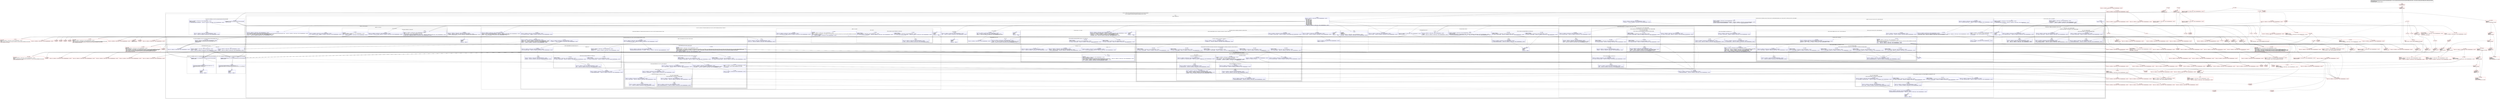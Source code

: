digraph "CFG forcom.google.android.gms.internal.ads.zzgk.handleMessage(Landroid\/os\/Message;)Z" {
subgraph cluster_Region_930552099 {
label = "R(1:(1:3)) | DECL_VAR: com.google.android.gms.internal.ads.zzhp null, int null, long null, long null\l";
node [shape=record,color=blue];
subgraph cluster_TryCatchRegion_780551079 {
label = "Try: R(1:3) catches: R(2:207|39a), R(3:94|97|98), R(3:60|61|278), R(3:71|72|279)";
node [shape=record,color=blue];
subgraph cluster_Region_752600354 {
label = "R(1:3)";
node [shape=record,color=blue];
subgraph cluster_SwitchRegion_608100058 {
label = "Switch: 9, default: R(1:4)";
node [shape=record,color=blue];
Node_3 [shape=record,label="{3\:\ 0x0004|Catch:\{ all \-\> 0x0399, all \-\> 0x019d, zzgd \-\> 0x010c, RuntimeException \-\> 0x013f \}\l|switch(r18.what) \{\l    case 1: goto L_0x0009;\l    case 2: goto L_0x0049;\l    case 3: goto L_0x0161;\l    case 4: goto L_0x033c;\l    case 5: goto L_0x0342;\l    case 6: goto L_0x02d0;\l    case 7: goto L_0x01bb;\l    case 8: goto L_0x03ad;\l    case 9: goto L_0x035b;\l    default: goto L_0x0007;\l\}     \/\/ Catch:\{ all \-\> 0x0399, all \-\> 0x019d, zzgd \-\> 0x010c, RuntimeException \-\> 0x013f \}\l}"];
subgraph cluster_Region_2126565707 {
label = "R(4:5|(2:(1:13)(0)|14)|16|276)";
node [shape=record,color=blue];
Node_5 [shape=record,label="{5\:\ 0x0009|Catch:\{ all \-\> 0x0399, all \-\> 0x019d, zzgd \-\> 0x010c, RuntimeException \-\> 0x013f \}\l|com.google.android.gms.internal.ads.zzhp[] com.google.android.gms.internal.ads.zzhp[] r2 = (com.google.android.gms.internal.ads.zzhp[]) r18.obj     \/\/ Catch:\{ all \-\> 0x0399, all \-\> 0x019d, zzgd \-\> 0x010c, RuntimeException \-\> 0x013f \}\lzzdt()     \/\/ Catch:\{ all \-\> 0x0399, all \-\> 0x019d, zzgd \-\> 0x010c, RuntimeException \-\> 0x013f \}\lr17.zzacd = r2     \/\/ Catch:\{ all \-\> 0x0399, all \-\> 0x019d, zzgd \-\> 0x010c, RuntimeException \-\> 0x013f \}\lint r4 = 0     \/\/ Catch:\{ all \-\> 0x0399, all \-\> 0x019d, zzgd \-\> 0x010c, RuntimeException \-\> 0x013f \}\l}"];
subgraph cluster_LoopRegion_940606745 {
label = "LOOP:0: (2:(1:13)(0)|14)";
node [shape=record,color=blue];
Node_7 [shape=record,label="{7\:\ 0x0019|Catch:\{ all \-\> 0x0399, all \-\> 0x019d, zzgd \-\> 0x010c, RuntimeException \-\> 0x013f \}\l|if (r4 \< r2.length) goto L_0x001b     \/\/ Catch:\{ all \-\> 0x0399, all \-\> 0x019d, zzgd \-\> 0x010c, RuntimeException \-\> 0x013f \}\l}"];
subgraph cluster_Region_282289379 {
label = "R(2:(1:13)(0)|14)";
node [shape=record,color=blue];
subgraph cluster_IfRegion_931497923 {
label = "IF [B:9:0x0021] THEN: R(1:13) ELSE: R(0)";
node [shape=record,color=blue];
Node_9 [shape=record,label="{9\:\ 0x0021|Catch:\{ all \-\> 0x0399, all \-\> 0x019d, zzgd \-\> 0x010c, RuntimeException \-\> 0x013f \}\l|if (r2[r4].zzdw() != false) goto L_0x0023     \/\/ Catch:\{ all \-\> 0x0399, all \-\> 0x019d, zzgd \-\> 0x010c, RuntimeException \-\> 0x013f \}\l}"];
subgraph cluster_Region_1759619645 {
label = "R(1:13)";
node [shape=record,color=blue];
Node_13 [shape=record,label="{13\:\ 0x002a|Catch:\{ all \-\> 0x0399, all \-\> 0x019d, zzgd \-\> 0x010c, RuntimeException \-\> 0x013f \}\lPHI: r3 \l  PHI: (r3v65 boolean) =  binds: [] A[DONT_GENERATE, DONT_INLINE]\l|com.google.android.gms.internal.ads.zzkh.checkState(r17.zzace == null)     \/\/ Catch:\{ all \-\> 0x0399, all \-\> 0x019d, zzgd \-\> 0x010c, RuntimeException \-\> 0x013f \}\lr17.zzace = r2[r4]     \/\/ Catch:\{ all \-\> 0x0399, all \-\> 0x019d, zzgd \-\> 0x010c, RuntimeException \-\> 0x013f \}\l}"];
}
subgraph cluster_Region_722429311 {
label = "R(0)";
node [shape=record,color=blue];
}
}
Node_14 [shape=record,label="{14\:\ 0x0033|LOOP_END\lCatch:\{ all \-\> 0x0399, all \-\> 0x019d, zzgd \-\> 0x010c, RuntimeException \-\> 0x013f \}\lLOOP:0: B:6:0x0018\-\>B:14:0x0033\l|r4++     \/\/ Catch:\{ all \-\> 0x0399, all \-\> 0x019d, zzgd \-\> 0x010c, RuntimeException \-\> 0x013f \}\l}"];
}
}
Node_16 [shape=record,label="{16\:\ 0x0039|Catch:\{ all \-\> 0x0399, all \-\> 0x019d, zzgd \-\> 0x010c, RuntimeException \-\> 0x013f \}\l|setState(2)     \/\/ Catch:\{ all \-\> 0x0399, all \-\> 0x019d, zzgd \-\> 0x010c, RuntimeException \-\> 0x013f \}\lr17.handler.sendEmptyMessage(2)     \/\/ Catch:\{ all \-\> 0x0399, all \-\> 0x019d, zzgd \-\> 0x010c, RuntimeException \-\> 0x013f \}\l}"];
Node_276 [shape=record,label="{276\:\ ?|SYNTHETIC\lRETURN\lCatch:\{  \}\l|return true     \/\/ Catch:\{  \}\l}"];
}
subgraph cluster_Region_619644495 {
label = "R(4:17|(2:(1:24)|25)|(1:27)(5:29|(3:32|(4:36|37|41|(2:47|(1:49)(1:(1:55)(0)))(0))|50)|56|(1:58)(2:66|(1:70))|59)|277)";
node [shape=record,color=blue];
Node_17 [shape=record,label="{17\:\ 0x0049|Catch:\{ all \-\> 0x0399, all \-\> 0x019d, zzgd \-\> 0x010c, RuntimeException \-\> 0x013f \}\l|long long r4 = android.os.SystemClock.elapsedRealtime()     \/\/ Catch:\{ all \-\> 0x0399, all \-\> 0x019d, zzgd \-\> 0x010c, RuntimeException \-\> 0x013f \}\lboolean r2 = true     \/\/ Catch:\{ all \-\> 0x0399, all \-\> 0x019d, zzgd \-\> 0x010c, RuntimeException \-\> 0x013f \}\lint r3 = 0     \/\/ Catch:\{ all \-\> 0x0399, all \-\> 0x019d, zzgd \-\> 0x010c, RuntimeException \-\> 0x013f \}\l}"];
subgraph cluster_LoopRegion_970367694 {
label = "LOOP:1: (2:(1:24)|25)";
node [shape=record,color=blue];
Node_19 [shape=record,label="{19\:\ 0x0059|Catch:\{ all \-\> 0x0399, all \-\> 0x019d, zzgd \-\> 0x010c, RuntimeException \-\> 0x013f \}\l|if (r3 \< r17.zzacd.length) goto L_0x005b     \/\/ Catch:\{ all \-\> 0x0399, all \-\> 0x019d, zzgd \-\> 0x010c, RuntimeException \-\> 0x013f \}\l}"];
subgraph cluster_Region_754410764 {
label = "R(2:(1:24)|25)";
node [shape=record,color=blue];
subgraph cluster_IfRegion_2042144376 {
label = "IF [B:21:0x0065, B:23:0x0075] THEN: R(1:24) ELSE: null";
node [shape=record,color=blue];
Node_21 [shape=record,label="{21\:\ 0x0065|ADDED_TO_REGION\lCatch:\{ all \-\> 0x0399, all \-\> 0x019d, zzgd \-\> 0x010c, RuntimeException \-\> 0x013f \}\l|if (r17.zzacd[r3].getState() == 0) goto L_0x0067     \/\/ Catch:\{ all \-\> 0x0399, all \-\> 0x019d, zzgd \-\> 0x010c, RuntimeException \-\> 0x013f \}\l}"];
Node_23 [shape=record,label="{23\:\ 0x0075|ADDED_TO_REGION\lCatch:\{ all \-\> 0x0399, all \-\> 0x019d, zzgd \-\> 0x010c, RuntimeException \-\> 0x013f \}\l|if (r17.zzacd[r3].zzdm(r17.zzacl) == 0) goto L_0x0077     \/\/ Catch:\{ all \-\> 0x0399, all \-\> 0x019d, zzgd \-\> 0x010c, RuntimeException \-\> 0x013f \}\l}"];
subgraph cluster_Region_721415350 {
label = "R(1:24)";
node [shape=record,color=blue];
Node_24 [shape=record,label="{24\:\ 0x0077|Catch:\{ all \-\> 0x0399, all \-\> 0x019d, zzgd \-\> 0x010c, RuntimeException \-\> 0x013f \}\l|r2 = false     \/\/ Catch:\{ all \-\> 0x0399, all \-\> 0x019d, zzgd \-\> 0x010c, RuntimeException \-\> 0x013f \}\l}"];
}
}
Node_25 [shape=record,label="{25\:\ 0x0078|LOOP_END\lCatch:\{ all \-\> 0x0399, all \-\> 0x019d, zzgd \-\> 0x010c, RuntimeException \-\> 0x013f \}\lPHI: r2 \l  PHI: (r2v118 boolean) = (r2v100 boolean), (r2v100 boolean), (r2v119 boolean) binds: [B:258:0x0078, B:259:0x0078, B:257:0x0078] A[DONT_GENERATE, DONT_INLINE]\lLOOP:1: B:18:0x0054\-\>B:25:0x0078\l|r3++     \/\/ Catch:\{ all \-\> 0x0399, all \-\> 0x019d, zzgd \-\> 0x010c, RuntimeException \-\> 0x013f \}\l}"];
}
}
subgraph cluster_IfRegion_1708596549 {
label = "IF [B:26:0x007b] THEN: R(1:27) ELSE: R(5:29|(3:32|(4:36|37|41|(2:47|(1:49)(1:(1:55)(0)))(0))|50)|56|(1:58)(2:66|(1:70))|59)";
node [shape=record,color=blue];
Node_26 [shape=record,label="{26\:\ 0x007b|Catch:\{ all \-\> 0x0399, all \-\> 0x019d, zzgd \-\> 0x010c, RuntimeException \-\> 0x013f \}\l|if (r2 == false) goto L_0x007d     \/\/ Catch:\{ all \-\> 0x0399, all \-\> 0x019d, zzgd \-\> 0x010c, RuntimeException \-\> 0x013f \}\l}"];
subgraph cluster_Region_831820812 {
label = "R(1:27)";
node [shape=record,color=blue];
Node_27 [shape=record,label="{27\:\ 0x007d|Catch:\{ all \-\> 0x0399, all \-\> 0x019d, zzgd \-\> 0x010c, RuntimeException \-\> 0x013f \}\l|zza(2, r4, 10)     \/\/ Catch:\{ all \-\> 0x0399, all \-\> 0x019d, zzgd \-\> 0x010c, RuntimeException \-\> 0x013f \}\l}"];
}
subgraph cluster_Region_618180927 {
label = "R(5:29|(3:32|(4:36|37|41|(2:47|(1:49)(1:(1:55)(0)))(0))|50)|56|(1:58)(2:66|(1:70))|59)";
node [shape=record,color=blue];
Node_29 [shape=record,label="{29\:\ 0x0087|Catch:\{ all \-\> 0x0399, all \-\> 0x019d, zzgd \-\> 0x010c, RuntimeException \-\> 0x013f \}\l|boolean r2 = true     \/\/ Catch:\{ all \-\> 0x0399, all \-\> 0x019d, zzgd \-\> 0x010c, RuntimeException \-\> 0x013f \}\lboolean r3 = true     \/\/ Catch:\{ all \-\> 0x0399, all \-\> 0x019d, zzgd \-\> 0x010c, RuntimeException \-\> 0x013f \}\llong r4 = 0     \/\/ Catch:\{ all \-\> 0x0399, all \-\> 0x019d, zzgd \-\> 0x010c, RuntimeException \-\> 0x013f \}\lint r6 = 0     \/\/ Catch:\{ all \-\> 0x0399, all \-\> 0x019d, zzgd \-\> 0x010c, RuntimeException \-\> 0x013f \}\l}"];
subgraph cluster_LoopRegion_1813799286 {
label = "LOOP:2: (3:32|(4:36|37|41|(2:47|(1:49)(1:(1:55)(0)))(0))|50)";
node [shape=record,color=blue];
Node_31 [shape=record,label="{31\:\ 0x0098|Catch:\{ all \-\> 0x0399, all \-\> 0x019d, zzgd \-\> 0x010c, RuntimeException \-\> 0x013f \}\l|if (r6 \< r17.zzacd.length) goto L_0x009a     \/\/ Catch:\{ all \-\> 0x0399, all \-\> 0x019d, zzgd \-\> 0x010c, RuntimeException \-\> 0x013f \}\l}"];
subgraph cluster_Region_1386973146 {
label = "R(3:32|(4:36|37|41|(2:47|(1:49)(1:(1:55)(0)))(0))|50)";
node [shape=record,color=blue];
Node_32 [shape=record,label="{32\:\ 0x009a|Catch:\{ all \-\> 0x0399, all \-\> 0x019d, zzgd \-\> 0x010c, RuntimeException \-\> 0x013f \}\l|com.google.android.gms.internal.ads.zzhp r7 = r17.zzacd[r6]     \/\/ Catch:\{ all \-\> 0x0399, all \-\> 0x019d, zzgd \-\> 0x010c, RuntimeException \-\> 0x013f \}\l}"];
subgraph cluster_IfRegion_1124316230 {
label = "IF [B:33:0x00a6, B:35:0x00ad] THEN: R(4:36|37|41|(2:47|(1:49)(1:(1:55)(0)))(0)) ELSE: null";
node [shape=record,color=blue];
Node_33 [shape=record,label="{33\:\ 0x00a6|ADDED_TO_REGION\lCatch:\{ all \-\> 0x0399, all \-\> 0x019d, zzgd \-\> 0x010c, RuntimeException \-\> 0x013f \}\l|if (r17.zzabt[r6] == true) goto L_0x00a8     \/\/ Catch:\{ all \-\> 0x0399, all \-\> 0x019d, zzgd \-\> 0x010c, RuntimeException \-\> 0x013f \}\l}"];
Node_35 [shape=record,label="{35\:\ 0x00ad|ADDED_TO_REGION\lCatch:\{ all \-\> 0x0399, all \-\> 0x019d, zzgd \-\> 0x010c, RuntimeException \-\> 0x013f \}\l|if (r7.getState() == 1) goto L_0x00af     \/\/ Catch:\{ all \-\> 0x0399, all \-\> 0x019d, zzgd \-\> 0x010c, RuntimeException \-\> 0x013f \}\l}"];
subgraph cluster_Region_680835000 {
label = "R(4:36|37|41|(2:47|(1:49)(1:(1:55)(0)))(0))";
node [shape=record,color=blue];
Node_36 [shape=record,label="{36\:\ 0x00af|Catch:\{ all \-\> 0x0399, all \-\> 0x019d, zzgd \-\> 0x010c, RuntimeException \-\> 0x013f \}\l|r7.zzc(r17.zzacl, false)     \/\/ Catch:\{ all \-\> 0x0399, all \-\> 0x019d, zzgd \-\> 0x010c, RuntimeException \-\> 0x013f \}\lr17.zzacc.add(r7)     \/\/ Catch:\{ all \-\> 0x0399, all \-\> 0x019d, zzgd \-\> 0x010c, RuntimeException \-\> 0x013f \}\l}"];
Node_37 [shape=record,label="{37\:\ 0x00be|Catch:\{ all \-\> 0x0399, all \-\> 0x019d, zzgd \-\> 0x010c, RuntimeException \-\> 0x013f \}\l|r3 = r3 && r7.zzdx()\l}"];
Node_41 [shape=record,label="{41\:\ 0x00c7|Catch:\{ all \-\> 0x0399, all \-\> 0x019d, zzgd \-\> 0x010c, RuntimeException \-\> 0x013f \}\lPHI: r3 \l  PHI: (r3v52 boolean) =  binds: [] A[DONT_GENERATE, DONT_INLINE]\l|r2 = r2 && zza(r7)\l}"];
subgraph cluster_IfRegion_859454709 {
label = "IF [B:46:0x00d6] THEN: R(2:47|(1:49)(1:(1:55)(0))) ELSE: R(0)";
node [shape=record,color=blue];
Node_46 [shape=record,label="{46\:\ 0x00d6|Catch:\{ all \-\> 0x0399, all \-\> 0x019d, zzgd \-\> 0x010c, RuntimeException \-\> 0x013f \}\l|if (r4 != \-1) goto L_0x00d8     \/\/ Catch:\{ all \-\> 0x0399, all \-\> 0x019d, zzgd \-\> 0x010c, RuntimeException \-\> 0x013f \}\l}"];
subgraph cluster_Region_557643079 {
label = "R(2:47|(1:49)(1:(1:55)(0)))";
node [shape=record,color=blue];
Node_47 [shape=record,label="{47\:\ 0x00d8|Catch:\{ all \-\> 0x0399, all \-\> 0x019d, zzgd \-\> 0x010c, RuntimeException \-\> 0x013f \}\l|long long r8 = r7.getDurationUs()     \/\/ Catch:\{ all \-\> 0x0399, all \-\> 0x019d, zzgd \-\> 0x010c, RuntimeException \-\> 0x013f \}\l}"];
subgraph cluster_IfRegion_774121415 {
label = "IF [B:48:0x00e0] THEN: R(1:49) ELSE: R(1:(1:55)(0))";
node [shape=record,color=blue];
Node_48 [shape=record,label="{48\:\ 0x00e0|Catch:\{ all \-\> 0x0399, all \-\> 0x019d, zzgd \-\> 0x010c, RuntimeException \-\> 0x013f \}\l|if (r8 == \-1) goto L_0x00e2     \/\/ Catch:\{ all \-\> 0x0399, all \-\> 0x019d, zzgd \-\> 0x010c, RuntimeException \-\> 0x013f \}\l}"];
subgraph cluster_Region_1879038169 {
label = "R(1:49)";
node [shape=record,color=blue];
Node_49 [shape=record,label="{49\:\ 0x00e2|Catch:\{ all \-\> 0x0399, all \-\> 0x019d, zzgd \-\> 0x010c, RuntimeException \-\> 0x013f \}\l|r4 = \-1     \/\/ Catch:\{ all \-\> 0x0399, all \-\> 0x019d, zzgd \-\> 0x010c, RuntimeException \-\> 0x013f \}\l}"];
}
subgraph cluster_Region_931696834 {
label = "R(1:(1:55)(0)) | ELSE_IF_CHAIN\l";
node [shape=record,color=blue];
subgraph cluster_IfRegion_541061262 {
label = "IF [B:54:0x00ef] THEN: R(1:55) ELSE: R(0) | ELSE_IF_CHAIN\l";
node [shape=record,color=blue];
Node_54 [shape=record,label="{54\:\ 0x00ef|Catch:\{ all \-\> 0x0399, all \-\> 0x019d, zzgd \-\> 0x010c, RuntimeException \-\> 0x013f \}\l|if (r8 != \-2) goto L_0x00f1     \/\/ Catch:\{ all \-\> 0x0399, all \-\> 0x019d, zzgd \-\> 0x010c, RuntimeException \-\> 0x013f \}\l}"];
subgraph cluster_Region_1650170461 {
label = "R(1:55)";
node [shape=record,color=blue];
Node_55 [shape=record,label="{55\:\ 0x00f1|Catch:\{ all \-\> 0x0399, all \-\> 0x019d, zzgd \-\> 0x010c, RuntimeException \-\> 0x013f \}\l|long r4 = java.lang.Math.max(r4, r8)     \/\/ Catch:\{ all \-\> 0x0399, all \-\> 0x019d, zzgd \-\> 0x010c, RuntimeException \-\> 0x013f \}\l}"];
}
subgraph cluster_Region_1158193604 {
label = "R(0)";
node [shape=record,color=blue];
}
}
}
}
}
subgraph cluster_Region_387088305 {
label = "R(0)";
node [shape=record,color=blue];
}
}
}
}
Node_50 [shape=record,label="{50\:\ 0x00e4|LOOP_END\lCatch:\{ all \-\> 0x0399, all \-\> 0x019d, zzgd \-\> 0x010c, RuntimeException \-\> 0x013f \}\lPHI: r2 r3 r4 \l  PHI: (r2v111 boolean) = (r2v103 boolean), (r2v103 boolean), (r2v113 boolean), (r2v113 boolean), (r2v113 boolean), (r2v113 boolean) binds: [B:262:0x00e4, B:263:0x00e4, B:264:0x00e4, B:265:0x00e4, B:266:0x00e4, B:261:0x00e4] A[DONT_GENERATE, DONT_INLINE]\l  PHI: (r3v50 boolean) = (r3v47 boolean), (r3v47 boolean), (r3v52 boolean), (r3v52 boolean), (r3v52 boolean), (r3v52 boolean) binds: [B:262:0x00e4, B:263:0x00e4, B:264:0x00e4, B:265:0x00e4, B:266:0x00e4, B:261:0x00e4] A[DONT_GENERATE, DONT_INLINE]\l  PHI: (r4v26 long) = (r4v25 long), (r4v25 long), (r4v25 long), (r4v25 long), (r4v27 long), (r4v28 long) binds: [B:262:0x00e4, B:263:0x00e4, B:264:0x00e4, B:265:0x00e4, B:266:0x00e4, B:261:0x00e4] A[DONT_GENERATE, DONT_INLINE]\lLOOP:2: B:30:0x0093\-\>B:50:0x00e4\l|r6++     \/\/ Catch:\{ all \-\> 0x0399, all \-\> 0x019d, zzgd \-\> 0x010c, RuntimeException \-\> 0x013f \}\l}"];
}
}
Node_56 [shape=record,label="{56\:\ 0x00f6|Catch:\{ all \-\> 0x0399, all \-\> 0x019d, zzgd \-\> 0x010c, RuntimeException \-\> 0x013f \}\l|r17.zzack = r4     \/\/ Catch:\{ all \-\> 0x0399, all \-\> 0x019d, zzgd \-\> 0x010c, RuntimeException \-\> 0x013f \}\l}"];
subgraph cluster_IfRegion_57381446 {
label = "IF [B:57:0x00fa] THEN: R(1:58) ELSE: R(2:66|(1:70))";
node [shape=record,color=blue];
Node_57 [shape=record,label="{57\:\ 0x00fa|Catch:\{ all \-\> 0x0399, all \-\> 0x019d, zzgd \-\> 0x010c, RuntimeException \-\> 0x013f \}\l|if (r3 == true) goto L_0x00fc     \/\/ Catch:\{ all \-\> 0x0399, all \-\> 0x019d, zzgd \-\> 0x010c, RuntimeException \-\> 0x013f \}\l}"];
subgraph cluster_Region_1206305969 {
label = "R(1:58)";
node [shape=record,color=blue];
Node_58 [shape=record,label="{58\:\ 0x00fc|Catch:\{ all \-\> 0x0399, all \-\> 0x019d, zzgd \-\> 0x010c, RuntimeException \-\> 0x013f \}\l|setState(5)     \/\/ Catch:\{ all \-\> 0x0399, all \-\> 0x019d, zzgd \-\> 0x010c, RuntimeException \-\> 0x013f \}\l}"];
}
subgraph cluster_Region_1071409315 {
label = "R(2:66|(1:70))";
node [shape=record,color=blue];
Node_66 [shape=record,label="{66\:\ ?|Catch:\{ all \-\> 0x0399, all \-\> 0x019d, zzgd \-\> 0x010c, RuntimeException \-\> 0x013f \}\lSplitter:B:65:0x012b\l|setState(r2 ? 4 : 3)     \/\/ Catch:\{ all \-\> 0x0399, all \-\> 0x019d, zzgd \-\> 0x010c, RuntimeException \-\> 0x013f \}\l}"];
subgraph cluster_IfRegion_874205711 {
label = "IF [B:67:0x0132, B:69:0x0139] THEN: R(1:70) ELSE: null";
node [shape=record,color=blue];
Node_67 [shape=record,label="{67\:\ 0x0132|ADDED_TO_REGION\lCatch:\{ all \-\> 0x0399, all \-\> 0x019d, zzgd \-\> 0x010c, RuntimeException \-\> 0x013f \}\l|if (r17.zzabu == true) goto L_0x0134     \/\/ Catch:\{ all \-\> 0x0399, all \-\> 0x019d, zzgd \-\> 0x010c, RuntimeException \-\> 0x013f \}\l}"];
Node_69 [shape=record,label="{69\:\ 0x0139|ADDED_TO_REGION\lCatch:\{ all \-\> 0x0399, all \-\> 0x019d, zzgd \-\> 0x010c, RuntimeException \-\> 0x013f \}\l|if (r17.state == 4) goto L_0x013b     \/\/ Catch:\{ all \-\> 0x0399, all \-\> 0x019d, zzgd \-\> 0x010c, RuntimeException \-\> 0x013f \}\l}"];
subgraph cluster_Region_882758601 {
label = "R(1:70)";
node [shape=record,color=blue];
Node_70 [shape=record,label="{70\:\ 0x013b|Catch:\{ all \-\> 0x0399, all \-\> 0x019d, zzgd \-\> 0x010c, RuntimeException \-\> 0x013f \}\l|zzdp()     \/\/ Catch:\{ all \-\> 0x0399, all \-\> 0x019d, zzgd \-\> 0x010c, RuntimeException \-\> 0x013f \}\l}"];
}
}
}
}
Node_59 [shape=record,label="{59\:\ 0x0102|Catch:\{ all \-\> 0x0399, all \-\> 0x019d, zzgd \-\> 0x010c, RuntimeException \-\> 0x013f \}\l|r17.handler.sendEmptyMessage(7)     \/\/ Catch:\{ all \-\> 0x0399, all \-\> 0x019d, zzgd \-\> 0x010c, RuntimeException \-\> 0x013f \}\l}"];
}
}
Node_277 [shape=record,label="{277\:\ ?|SYNTHETIC\lRETURN\lCatch:\{  \}\l|return true     \/\/ Catch:\{  \}\l}"];
}
subgraph cluster_Region_444608022 {
label = "R(5:77|81|(1:83)(1:(1:93)(1:(1:103)))|86|87)";
node [shape=record,color=blue];
Node_77 [shape=record,label="{77\:\ 0x0165|boolean r2 = r18.arg1 != 0\l}"];
Node_81 [shape=record,label="{81\:\ ?|Catch:\{ all \-\> 0x0399, all \-\> 0x019d, zzgd \-\> 0x010c, RuntimeException \-\> 0x013f \}\lSplitter:B:80:0x016b\l|r17.zzacg = false     \/\/ Catch:\{ all \-\> 0x0399, all \-\> 0x019d, zzgd \-\> 0x010c, RuntimeException \-\> 0x013f \}\lr17.zzabu = r2     \/\/ Catch:\{ all \-\> 0x0399, all \-\> 0x019d, zzgd \-\> 0x010c, RuntimeException \-\> 0x013f \}\l}"];
subgraph cluster_IfRegion_414903231 {
label = "IF [B:82:0x0171] THEN: R(1:83) ELSE: R(1:(1:93)(1:(1:103)))";
node [shape=record,color=blue];
Node_82 [shape=record,label="{82\:\ 0x0171|Catch:\{ all \-\> 0x0399, all \-\> 0x019d, zzgd \-\> 0x010c, RuntimeException \-\> 0x013f \}\l|if (r2 == false) goto L_0x0173     \/\/ Catch:\{ all \-\> 0x0399, all \-\> 0x019d, zzgd \-\> 0x010c, RuntimeException \-\> 0x013f \}\l}"];
subgraph cluster_Region_821484828 {
label = "R(1:83)";
node [shape=record,color=blue];
Node_83 [shape=record,label="{83\:\ 0x0173|Catch:\{ all \-\> 0x0399, all \-\> 0x019d, zzgd \-\> 0x010c, RuntimeException \-\> 0x013f \}\l|zzdq()     \/\/ Catch:\{ all \-\> 0x0399, all \-\> 0x019d, zzgd \-\> 0x010c, RuntimeException \-\> 0x013f \}\lzzdr()     \/\/ Catch:\{ all \-\> 0x0399, all \-\> 0x019d, zzgd \-\> 0x010c, RuntimeException \-\> 0x013f \}\l}"];
}
subgraph cluster_Region_1103385855 {
label = "R(1:(1:93)(1:(1:103))) | ELSE_IF_CHAIN\l";
node [shape=record,color=blue];
subgraph cluster_IfRegion_799141346 {
label = "IF [B:92:0x018f] THEN: R(1:93) ELSE: R(1:(1:103)) | ELSE_IF_CHAIN\l";
node [shape=record,color=blue];
Node_92 [shape=record,label="{92\:\ 0x018f|Catch:\{ all \-\> 0x0399, all \-\> 0x019d, zzgd \-\> 0x010c, RuntimeException \-\> 0x013f \}\l|if (r17.state == 4) goto L_0x0191     \/\/ Catch:\{ all \-\> 0x0399, all \-\> 0x019d, zzgd \-\> 0x010c, RuntimeException \-\> 0x013f \}\l}"];
subgraph cluster_Region_1979215940 {
label = "R(1:93)";
node [shape=record,color=blue];
Node_93 [shape=record,label="{93\:\ 0x0191|Catch:\{ all \-\> 0x0399, all \-\> 0x019d, zzgd \-\> 0x010c, RuntimeException \-\> 0x013f \}\l|zzdp()     \/\/ Catch:\{ all \-\> 0x0399, all \-\> 0x019d, zzgd \-\> 0x010c, RuntimeException \-\> 0x013f \}\lr17.handler.sendEmptyMessage(7)     \/\/ Catch:\{ all \-\> 0x0399, all \-\> 0x019d, zzgd \-\> 0x010c, RuntimeException \-\> 0x013f \}\l}"];
}
subgraph cluster_Region_1935695322 {
label = "R(1:(1:103)) | ELSE_IF_CHAIN\l";
node [shape=record,color=blue];
subgraph cluster_IfRegion_283151589 {
label = "IF [B:102:0x01b0] THEN: R(1:103) ELSE: null | ELSE_IF_CHAIN\l";
node [shape=record,color=blue];
Node_102 [shape=record,label="{102\:\ 0x01b0|Catch:\{ all \-\> 0x0399, all \-\> 0x019d, zzgd \-\> 0x010c, RuntimeException \-\> 0x013f \}\l|if (r17.state == 3) goto L_0x01b2     \/\/ Catch:\{ all \-\> 0x0399, all \-\> 0x019d, zzgd \-\> 0x010c, RuntimeException \-\> 0x013f \}\l}"];
subgraph cluster_Region_806272486 {
label = "R(1:103)";
node [shape=record,color=blue];
Node_103 [shape=record,label="{103\:\ 0x01b2|Catch:\{ all \-\> 0x0399, all \-\> 0x019d, zzgd \-\> 0x010c, RuntimeException \-\> 0x013f \}\l|r17.handler.sendEmptyMessage(7)     \/\/ Catch:\{ all \-\> 0x0399, all \-\> 0x019d, zzgd \-\> 0x010c, RuntimeException \-\> 0x013f \}\l}"];
}
}
}
}
}
}
Node_86 [shape=record,label="{86\:\ ?|Catch:\{ all \-\> 0x0399, all \-\> 0x019d, zzgd \-\> 0x010c, RuntimeException \-\> 0x013f \}\lSplitter:B:85:0x017b\l|r17.zzabq.obtainMessage(2).sendToTarget()     \/\/ Catch:\{ all \-\> 0x0399, all \-\> 0x019d, zzgd \-\> 0x010c, RuntimeException \-\> 0x013f \}\l}"];
Node_87 [shape=record,label="{87\:\ 0x0185|SYNTHETIC\lRETURN\lCatch:\{  \}\l|return true     \/\/ Catch:\{  \}\l}"];
}
subgraph cluster_Region_113414643 {
label = "R(2:173|282)";
node [shape=record,color=blue];
Node_173 [shape=record,label="{173\:\ 0x033c|Catch:\{ all \-\> 0x0399, all \-\> 0x019d, zzgd \-\> 0x010c, RuntimeException \-\> 0x013f \}\l|zzds()     \/\/ Catch:\{ all \-\> 0x0399, all \-\> 0x019d, zzgd \-\> 0x010c, RuntimeException \-\> 0x013f \}\l}"];
Node_282 [shape=record,label="{282\:\ ?|SYNTHETIC\lRETURN\lCatch:\{  \}\l|return true     \/\/ Catch:\{  \}\l}"];
}
subgraph cluster_Region_2008908412 {
label = "R(3:174|34b|283)";
node [shape=record,color=blue];
Node_174 [shape=record,label="{174\:\ 0x0342|Catch:\{ all \-\> 0x0399, all \-\> 0x019d, zzgd \-\> 0x010c, RuntimeException \-\> 0x013f \}\l|zzdt()     \/\/ Catch:\{ all \-\> 0x0399, all \-\> 0x019d, zzgd \-\> 0x010c, RuntimeException \-\> 0x013f \}\lsetState(1)     \/\/ Catch:\{ all \-\> 0x0399, all \-\> 0x019d, zzgd \-\> 0x010c, RuntimeException \-\> 0x013f \}\l}"];
subgraph cluster_SynchronizedRegion_1664004042 {
label = "Synchronized:R(2:175|(1:178))";
node [shape=record,color=blue];
Node_175 [shape=record,label="{175\:\ 0x034b|Catch:\{ all \-\> 0x0399, all \-\> 0x019d, zzgd \-\> 0x010c, RuntimeException \-\> 0x013f \}\l}"];
subgraph cluster_Region_646631364 {
label = "R(1:178)";
node [shape=record,color=blue];
Node_178 [shape=record,label="{178\:\ ?|Catch:\{ all \-\> 0x0399, all \-\> 0x019d, zzgd \-\> 0x010c, RuntimeException \-\> 0x013f \}\l|r17.zzacf = true     \/\/ Catch:\{ all \-\> 0x0399, all \-\> 0x019d, zzgd \-\> 0x010c, RuntimeException \-\> 0x013f \}\lnotifyAll()     \/\/ Catch:\{ all \-\> 0x0399, all \-\> 0x019d, zzgd \-\> 0x010c, RuntimeException \-\> 0x013f \}\l}"];
}
}
Node_283 [shape=record,label="{283\:\ ?|SYNTHETIC\lRETURN\lCatch:\{  \}\l|return true     \/\/ Catch:\{  \}\l}"];
}
subgraph cluster_Region_1187987129 {
label = "R(3:163|(3:168|(1:171)|172)|281)";
node [shape=record,color=blue];
Node_163 [shape=record,label="{163\:\ 0x02d0|Catch:\{ all \-\> 0x0399, all \-\> 0x019d, zzgd \-\> 0x010c, RuntimeException \-\> 0x013f \}\l|long long r2 = ((java.lang.Long) r18.obj).longValue()     \/\/ Catch:\{ all \-\> 0x0399, all \-\> 0x019d, zzgd \-\> 0x010c, RuntimeException \-\> 0x013f \}\lr17.zzacg = false     \/\/ Catch:\{ all \-\> 0x0399, all \-\> 0x019d, zzgd \-\> 0x010c, RuntimeException \-\> 0x013f \}\lr17.zzacl = r2 * 1000     \/\/ Catch:\{ all \-\> 0x0399, all \-\> 0x019d, zzgd \-\> 0x010c, RuntimeException \-\> 0x013f \}\lr17.zzabz.stop()     \/\/ Catch:\{ all \-\> 0x0399, all \-\> 0x019d, zzgd \-\> 0x010c, RuntimeException \-\> 0x013f \}\lr17.zzabz.zzdj(r17.zzacl)     \/\/ Catch:\{ all \-\> 0x0399, all \-\> 0x019d, zzgd \-\> 0x010c, RuntimeException \-\> 0x013f \}\l}"];
subgraph cluster_IfRegion_878022639 {
label = "IF [B:164:0x02fd, B:166:0x0304] THEN: R(3:168|(1:171)|172) ELSE: null";
node [shape=record,color=blue];
Node_164 [shape=record,label="{164\:\ 0x02fd|ADDED_TO_REGION\lCatch:\{ all \-\> 0x0399, all \-\> 0x019d, zzgd \-\> 0x010c, RuntimeException \-\> 0x013f \}\l|if (r17.state == 1) goto L_0x0306     \/\/ Catch:\{ all \-\> 0x0399, all \-\> 0x019d, zzgd \-\> 0x010c, RuntimeException \-\> 0x013f \}\l}"];
Node_166 [shape=record,label="{166\:\ 0x0304|ADDED_TO_REGION\lCatch:\{ all \-\> 0x0399, all \-\> 0x019d, zzgd \-\> 0x010c, RuntimeException \-\> 0x013f \}\l|if (r17.state == 2) goto L_0x0306     \/\/ Catch:\{ all \-\> 0x0399, all \-\> 0x019d, zzgd \-\> 0x010c, RuntimeException \-\> 0x013f \}\l}"];
subgraph cluster_Region_621818354 {
label = "R(3:168|(1:171)|172)";
node [shape=record,color=blue];
Node_168 [shape=record,label="{168\:\ 0x0309|Catch:\{ all \-\> 0x0399, all \-\> 0x019d, zzgd \-\> 0x010c, RuntimeException \-\> 0x013f \}\l|int r3 = 0     \/\/ Catch:\{ all \-\> 0x0399, all \-\> 0x019d, zzgd \-\> 0x010c, RuntimeException \-\> 0x013f \}\l}"];
subgraph cluster_LoopRegion_924792915 {
label = "LOOP:4: (1:171)";
node [shape=record,color=blue];
Node_170 [shape=record,label="{170\:\ 0x0313|Catch:\{ all \-\> 0x0399, all \-\> 0x019d, zzgd \-\> 0x010c, RuntimeException \-\> 0x013f \}\l|if (r3 \< r17.zzacc.size()) goto L_0x0315     \/\/ Catch:\{ all \-\> 0x0399, all \-\> 0x019d, zzgd \-\> 0x010c, RuntimeException \-\> 0x013f \}\l}"];
subgraph cluster_Region_1166192204 {
label = "R(1:171)";
node [shape=record,color=blue];
Node_171 [shape=record,label="{171\:\ 0x0315|LOOP_END\lCatch:\{ all \-\> 0x0399, all \-\> 0x019d, zzgd \-\> 0x010c, RuntimeException \-\> 0x013f \}\lLOOP:4: B:169:0x030b\-\>B:171:0x0315\l|com.google.android.gms.internal.ads.zzhp com.google.android.gms.internal.ads.zzhp r2 = r17.zzacc.get(r3)     \/\/ Catch:\{ all \-\> 0x0399, all \-\> 0x019d, zzgd \-\> 0x010c, RuntimeException \-\> 0x013f \}\lzzb(r2)     \/\/ Catch:\{ all \-\> 0x0399, all \-\> 0x019d, zzgd \-\> 0x010c, RuntimeException \-\> 0x013f \}\lr2.seekTo(r17.zzacl)     \/\/ Catch:\{ all \-\> 0x0399, all \-\> 0x019d, zzgd \-\> 0x010c, RuntimeException \-\> 0x013f \}\lr3++     \/\/ Catch:\{ all \-\> 0x0399, all \-\> 0x019d, zzgd \-\> 0x010c, RuntimeException \-\> 0x013f \}\l}"];
}
}
Node_172 [shape=record,label="{172\:\ 0x032d|Catch:\{ all \-\> 0x0399, all \-\> 0x019d, zzgd \-\> 0x010c, RuntimeException \-\> 0x013f \}\l|setState(3)     \/\/ Catch:\{ all \-\> 0x0399, all \-\> 0x019d, zzgd \-\> 0x010c, RuntimeException \-\> 0x013f \}\lr17.handler.sendEmptyMessage(7)     \/\/ Catch:\{ all \-\> 0x0399, all \-\> 0x019d, zzgd \-\> 0x010c, RuntimeException \-\> 0x013f \}\l}"];
}
}
Node_281 [shape=record,label="{281\:\ ?|SYNTHETIC\lRETURN\lCatch:\{  \}\l|return true     \/\/ Catch:\{  \}\l}"];
}
subgraph cluster_Region_2055695027 {
label = "R(10:106|(1:108)(1:127)|109|(6:112|113|117|(3:123|(1:125)(1:(1:138))|126)|252|126)|139|(1:141)(1:(2:153|(1:155))(1:(1:159)))|142|(1:148)(1:(1:162))|149|280)";
node [shape=record,color=blue];
Node_106 [shape=record,label="{106\:\ ?|Catch:\{ all \-\> 0x0399, all \-\> 0x019d, zzgd \-\> 0x010c, RuntimeException \-\> 0x013f \}\lSplitter:B:105:0x01bd\l|com.google.android.gms.internal.ads.zzkp.beginSection(\"doSomeWork\")     \/\/ Catch:\{ all \-\> 0x0399, all \-\> 0x019d, zzgd \-\> 0x010c, RuntimeException \-\> 0x013f \}\llong long r4 = android.os.SystemClock.elapsedRealtime()     \/\/ Catch:\{ all \-\> 0x0399, all \-\> 0x019d, zzgd \-\> 0x010c, RuntimeException \-\> 0x013f \}\l}"];
subgraph cluster_IfRegion_794842491 {
label = "IF [B:107:0x01cc] THEN: R(1:108) ELSE: R(1:127)";
node [shape=record,color=blue];
Node_107 [shape=record,label="{107\:\ 0x01cc|Catch:\{ all \-\> 0x0399, all \-\> 0x019d, zzgd \-\> 0x010c, RuntimeException \-\> 0x013f \}\l|if (r17.zzack != \-1) goto L_0x01ce     \/\/ Catch:\{ all \-\> 0x0399, all \-\> 0x019d, zzgd \-\> 0x010c, RuntimeException \-\> 0x013f \}\l}"];
subgraph cluster_Region_1424706218 {
label = "R(1:108)";
node [shape=record,color=blue];
Node_108 [shape=record,label="{108\:\ 0x01ce|Catch:\{ all \-\> 0x0399, all \-\> 0x019d, zzgd \-\> 0x010c, RuntimeException \-\> 0x013f \}\l|long r6 = r17.zzack     \/\/ Catch:\{ all \-\> 0x0399, all \-\> 0x019d, zzgd \-\> 0x010c, RuntimeException \-\> 0x013f \}\l}"];
}
subgraph cluster_Region_1074725123 {
label = "R(1:127)";
node [shape=record,color=blue];
Node_127 [shape=record,label="{127\:\ 0x0229|Catch:\{ all \-\> 0x0399, all \-\> 0x019d, zzgd \-\> 0x010c, RuntimeException \-\> 0x013f \}\l|r6 = Long.MAX_VALUE     \/\/ Catch:\{ all \-\> 0x0399, all \-\> 0x019d, zzgd \-\> 0x010c, RuntimeException \-\> 0x013f \}\l}"];
}
}
Node_109 [shape=record,label="{109\:\ 0x01d2|Catch:\{ all \-\> 0x0399, all \-\> 0x019d, zzgd \-\> 0x010c, RuntimeException \-\> 0x013f \}\lPHI: r6 \l  PHI: (r6v3 long) = (r6v2 long), (r6v9 long) binds: [B:127:0x0229, B:108:0x01ce] A[DONT_GENERATE, DONT_INLINE]\l|boolean r9 = true     \/\/ Catch:\{ all \-\> 0x0399, all \-\> 0x019d, zzgd \-\> 0x010c, RuntimeException \-\> 0x013f \}\lboolean r8 = true     \/\/ Catch:\{ all \-\> 0x0399, all \-\> 0x019d, zzgd \-\> 0x010c, RuntimeException \-\> 0x013f \}\lzzdr()     \/\/ Catch:\{ all \-\> 0x0399, all \-\> 0x019d, zzgd \-\> 0x010c, RuntimeException \-\> 0x013f \}\lint r10 = 0     \/\/ Catch:\{ all \-\> 0x0399, all \-\> 0x019d, zzgd \-\> 0x010c, RuntimeException \-\> 0x013f \}\l}"];
subgraph cluster_LoopRegion_859440136 {
label = "LOOP:3: (6:112|113|117|(3:123|(1:125)(1:(1:138))|126)|252|126)";
node [shape=record,color=blue];
Node_111 [shape=record,label="{111\:\ 0x01e1|Catch:\{ all \-\> 0x0399, all \-\> 0x019d, zzgd \-\> 0x010c, RuntimeException \-\> 0x013f \}\l|if (r10 \< r17.zzacc.size()) goto L_0x01e3     \/\/ Catch:\{ all \-\> 0x0399, all \-\> 0x019d, zzgd \-\> 0x010c, RuntimeException \-\> 0x013f \}\l}"];
subgraph cluster_Region_1036096283 {
label = "R(6:112|113|117|(3:123|(1:125)(1:(1:138))|126)|252|126)";
node [shape=record,color=blue];
Node_112 [shape=record,label="{112\:\ 0x01e3|Catch:\{ all \-\> 0x0399, all \-\> 0x019d, zzgd \-\> 0x010c, RuntimeException \-\> 0x013f \}\l|com.google.android.gms.internal.ads.zzhp com.google.android.gms.internal.ads.zzhp r2 = r17.zzacc.get(r10)     \/\/ Catch:\{ all \-\> 0x0399, all \-\> 0x019d, zzgd \-\> 0x010c, RuntimeException \-\> 0x013f \}\lr2.zza(r17.zzacl, r17.zzacj)     \/\/ Catch:\{ all \-\> 0x0399, all \-\> 0x019d, zzgd \-\> 0x010c, RuntimeException \-\> 0x013f \}\l}"];
Node_113 [shape=record,label="{113\:\ 0x01f8|Catch:\{ all \-\> 0x0399, all \-\> 0x019d, zzgd \-\> 0x010c, RuntimeException \-\> 0x013f \}\l|r9 = r9 && r2.zzdx()\l}"];
Node_117 [shape=record,label="{117\:\ 0x0202|Catch:\{ all \-\> 0x0399, all \-\> 0x019d, zzgd \-\> 0x010c, RuntimeException \-\> 0x013f \}\lPHI: r9 \l  PHI: (r9v3 boolean) =  binds: [] A[DONT_GENERATE, DONT_INLINE]\l|r8 = r8 && zza(r2)\l}"];
subgraph cluster_IfRegion_958857122 {
label = "IF [B:122:0x0212] THEN: R(3:123|(1:125)(1:(1:138))|126) ELSE: null";
node [shape=record,color=blue];
Node_122 [shape=record,label="{122\:\ 0x0212|Catch:\{ all \-\> 0x0399, all \-\> 0x019d, zzgd \-\> 0x010c, RuntimeException \-\> 0x013f \}\l|if (r6 != \-1) goto L_0x0214     \/\/ Catch:\{ all \-\> 0x0399, all \-\> 0x019d, zzgd \-\> 0x010c, RuntimeException \-\> 0x013f \}\l}"];
subgraph cluster_Region_27011395 {
label = "R(3:123|(1:125)(1:(1:138))|126)";
node [shape=record,color=blue];
Node_123 [shape=record,label="{123\:\ 0x0214|Catch:\{ all \-\> 0x0399, all \-\> 0x019d, zzgd \-\> 0x010c, RuntimeException \-\> 0x013f \}\l|long long r12 = r2.getDurationUs()     \/\/ Catch:\{ all \-\> 0x0399, all \-\> 0x019d, zzgd \-\> 0x010c, RuntimeException \-\> 0x013f \}\llong long r2 = r2.zzdu()     \/\/ Catch:\{ all \-\> 0x0399, all \-\> 0x019d, zzgd \-\> 0x010c, RuntimeException \-\> 0x013f \}\l}"];
subgraph cluster_IfRegion_1873762358 {
label = "IF [B:124:0x0220] THEN: R(1:125) ELSE: R(1:(1:138))";
node [shape=record,color=blue];
Node_124 [shape=record,label="{124\:\ 0x0220|Catch:\{ all \-\> 0x0399, all \-\> 0x019d, zzgd \-\> 0x010c, RuntimeException \-\> 0x013f \}\l|if (r2 == \-1) goto L_0x0222     \/\/ Catch:\{ all \-\> 0x0399, all \-\> 0x019d, zzgd \-\> 0x010c, RuntimeException \-\> 0x013f \}\l}"];
subgraph cluster_Region_1678562967 {
label = "R(1:125)";
node [shape=record,color=blue];
Node_125 [shape=record,label="{125\:\ 0x0222|Catch:\{ all \-\> 0x0399, all \-\> 0x019d, zzgd \-\> 0x010c, RuntimeException \-\> 0x013f \}\l|r2 = \-1     \/\/ Catch:\{ all \-\> 0x0399, all \-\> 0x019d, zzgd \-\> 0x010c, RuntimeException \-\> 0x013f \}\l}"];
}
subgraph cluster_Region_1235411885 {
label = "R(1:(1:138)) | ELSE_IF_CHAIN\l";
node [shape=record,color=blue];
subgraph cluster_IfRegion_215353312 {
label = "IF [B:131:0x0239, B:133:0x023f, B:135:0x0245, B:137:0x0249] THEN: R(1:138) ELSE: null | ELSE_IF_CHAIN\l";
node [shape=record,color=blue];
Node_131 [shape=record,label="{131\:\ 0x0239|ADDED_TO_REGION\lCatch:\{ all \-\> 0x0399, all \-\> 0x019d, zzgd \-\> 0x010c, RuntimeException \-\> 0x013f \}\l|if (r2 != \-3) goto L_0x023b     \/\/ Catch:\{ all \-\> 0x0399, all \-\> 0x019d, zzgd \-\> 0x010c, RuntimeException \-\> 0x013f \}\l}"];
Node_133 [shape=record,label="{133\:\ 0x023f|ADDED_TO_REGION\lCatch:\{ all \-\> 0x0399, all \-\> 0x019d, zzgd \-\> 0x010c, RuntimeException \-\> 0x013f \}\l|if (r12 == \-1) goto L_0x024b     \/\/ Catch:\{ all \-\> 0x0399, all \-\> 0x019d, zzgd \-\> 0x010c, RuntimeException \-\> 0x013f \}\l}"];
Node_135 [shape=record,label="{135\:\ 0x0245|ADDED_TO_REGION\lCatch:\{ all \-\> 0x0399, all \-\> 0x019d, zzgd \-\> 0x010c, RuntimeException \-\> 0x013f \}\l|if (r12 == \-2) goto L_0x024b     \/\/ Catch:\{ all \-\> 0x0399, all \-\> 0x019d, zzgd \-\> 0x010c, RuntimeException \-\> 0x013f \}\l}"];
Node_137 [shape=record,label="{137\:\ 0x0249|ADDED_TO_REGION\lCatch:\{ all \-\> 0x0399, all \-\> 0x019d, zzgd \-\> 0x010c, RuntimeException \-\> 0x013f \}\l|if (r2 \< r12) goto L_0x024b     \/\/ Catch:\{ all \-\> 0x0399, all \-\> 0x019d, zzgd \-\> 0x010c, RuntimeException \-\> 0x013f \}\l}"];
subgraph cluster_Region_2110849396 {
label = "R(1:138)";
node [shape=record,color=blue];
Node_138 [shape=record,label="{138\:\ 0x024b|Catch:\{ all \-\> 0x0399, all \-\> 0x019d, zzgd \-\> 0x010c, RuntimeException \-\> 0x013f \}\l|long r2 = java.lang.Math.min(r6, r2)     \/\/ Catch:\{ all \-\> 0x0399, all \-\> 0x019d, zzgd \-\> 0x010c, RuntimeException \-\> 0x013f \}\l}"];
}
}
}
}
Node_126 [shape=record,label="{126\:\ 0x0224|LOOP_END\lCatch:\{ all \-\> 0x0399, all \-\> 0x019d, zzgd \-\> 0x010c, RuntimeException \-\> 0x013f \}\lPHI: r2 \l  PHI: (r2v82 long) = (r2v81 long), (r2v84 long), (r2v85 long) binds: [B:270:0x0224, B:269:0x0224, B:268:0x0224] A[DONT_GENERATE, DONT_INLINE]\lLOOP:3: B:110:0x01d9\-\>B:126:0x0224\l|r10++     \/\/ Catch:\{ all \-\> 0x0399, all \-\> 0x019d, zzgd \-\> 0x010c, RuntimeException \-\> 0x013f \}\lr6 = r2     \/\/ Catch:\{ all \-\> 0x0399, all \-\> 0x019d, zzgd \-\> 0x010c, RuntimeException \-\> 0x013f \}\l}"];
}
}
Node_252 [shape=record,label="{252\:\ 0x0439|r2 = r6\l}"];
Node_126 [shape=record,label="{126\:\ 0x0224|LOOP_END\lCatch:\{ all \-\> 0x0399, all \-\> 0x019d, zzgd \-\> 0x010c, RuntimeException \-\> 0x013f \}\lPHI: r2 \l  PHI: (r2v82 long) = (r2v81 long), (r2v84 long), (r2v85 long) binds: [B:270:0x0224, B:269:0x0224, B:268:0x0224] A[DONT_GENERATE, DONT_INLINE]\lLOOP:3: B:110:0x01d9\-\>B:126:0x0224\l|r10++     \/\/ Catch:\{ all \-\> 0x0399, all \-\> 0x019d, zzgd \-\> 0x010c, RuntimeException \-\> 0x013f \}\lr6 = r2     \/\/ Catch:\{ all \-\> 0x0399, all \-\> 0x019d, zzgd \-\> 0x010c, RuntimeException \-\> 0x013f \}\l}"];
}
}
Node_139 [shape=record,label="{139\:\ 0x0250|Catch:\{ all \-\> 0x0399, all \-\> 0x019d, zzgd \-\> 0x010c, RuntimeException \-\> 0x013f \}\l|r17.zzacm = r6     \/\/ Catch:\{ all \-\> 0x0399, all \-\> 0x019d, zzgd \-\> 0x010c, RuntimeException \-\> 0x013f \}\l}"];
subgraph cluster_IfRegion_1825857069 {
label = "IF [B:140:0x0254] THEN: R(1:141) ELSE: R(1:(2:153|(1:155))(1:(1:159)))";
node [shape=record,color=blue];
Node_140 [shape=record,label="{140\:\ 0x0254|Catch:\{ all \-\> 0x0399, all \-\> 0x019d, zzgd \-\> 0x010c, RuntimeException \-\> 0x013f \}\l|if (r9 == true) goto L_0x0256     \/\/ Catch:\{ all \-\> 0x0399, all \-\> 0x019d, zzgd \-\> 0x010c, RuntimeException \-\> 0x013f \}\l}"];
subgraph cluster_Region_1368405889 {
label = "R(1:141)";
node [shape=record,color=blue];
Node_141 [shape=record,label="{141\:\ 0x0256|Catch:\{ all \-\> 0x0399, all \-\> 0x019d, zzgd \-\> 0x010c, RuntimeException \-\> 0x013f \}\l|setState(5)     \/\/ Catch:\{ all \-\> 0x0399, all \-\> 0x019d, zzgd \-\> 0x010c, RuntimeException \-\> 0x013f \}\lzzdq()     \/\/ Catch:\{ all \-\> 0x0399, all \-\> 0x019d, zzgd \-\> 0x010c, RuntimeException \-\> 0x013f \}\l}"];
}
subgraph cluster_Region_2088139589 {
label = "R(1:(2:153|(1:155))(1:(1:159))) | ELSE_IF_CHAIN\l";
node [shape=record,color=blue];
subgraph cluster_IfRegion_216184005 {
label = "IF [B:151:0x028e, B:152:0x0290] THEN: R(2:153|(1:155)) ELSE: R(1:(1:159)) | ELSE_IF_CHAIN\l";
node [shape=record,color=blue];
Node_151 [shape=record,label="{151\:\ 0x028e|Catch:\{ all \-\> 0x0399, all \-\> 0x019d, zzgd \-\> 0x010c, RuntimeException \-\> 0x013f \}\l|if (r17.state == 3) goto L_0x0290     \/\/ Catch:\{ all \-\> 0x0399, all \-\> 0x019d, zzgd \-\> 0x010c, RuntimeException \-\> 0x013f \}\l}"];
Node_152 [shape=record,label="{152\:\ 0x0290|ADDED_TO_REGION\lCatch:\{ all \-\> 0x0399, all \-\> 0x019d, zzgd \-\> 0x010c, RuntimeException \-\> 0x013f \}\l|if (r8 != false) goto L_0x0292     \/\/ Catch:\{ all \-\> 0x0399, all \-\> 0x019d, zzgd \-\> 0x010c, RuntimeException \-\> 0x013f \}\l}"];
subgraph cluster_Region_1923301510 {
label = "R(2:153|(1:155))";
node [shape=record,color=blue];
Node_153 [shape=record,label="{153\:\ 0x0292|Catch:\{ all \-\> 0x0399, all \-\> 0x019d, zzgd \-\> 0x010c, RuntimeException \-\> 0x013f \}\l|setState(4)     \/\/ Catch:\{ all \-\> 0x0399, all \-\> 0x019d, zzgd \-\> 0x010c, RuntimeException \-\> 0x013f \}\l}"];
subgraph cluster_IfRegion_742554356 {
label = "IF [B:154:0x029c] THEN: R(1:155) ELSE: null";
node [shape=record,color=blue];
Node_154 [shape=record,label="{154\:\ 0x029c|Catch:\{ all \-\> 0x0399, all \-\> 0x019d, zzgd \-\> 0x010c, RuntimeException \-\> 0x013f \}\l|if (r17.zzabu == true) goto L_0x029e     \/\/ Catch:\{ all \-\> 0x0399, all \-\> 0x019d, zzgd \-\> 0x010c, RuntimeException \-\> 0x013f \}\l}"];
subgraph cluster_Region_2092854466 {
label = "R(1:155)";
node [shape=record,color=blue];
Node_155 [shape=record,label="{155\:\ 0x029e|Catch:\{ all \-\> 0x0399, all \-\> 0x019d, zzgd \-\> 0x010c, RuntimeException \-\> 0x013f \}\l|zzdp()     \/\/ Catch:\{ all \-\> 0x0399, all \-\> 0x019d, zzgd \-\> 0x010c, RuntimeException \-\> 0x013f \}\l}"];
}
}
}
subgraph cluster_Region_870157379 {
label = "R(1:(1:159)) | ELSE_IF_CHAIN\l";
node [shape=record,color=blue];
subgraph cluster_IfRegion_1032501001 {
label = "IF [B:157:0x02a7, B:158:0x02a9] THEN: R(1:159) ELSE: null | ELSE_IF_CHAIN\l";
node [shape=record,color=blue];
Node_157 [shape=record,label="{157\:\ 0x02a7|ADDED_TO_REGION\lCatch:\{ all \-\> 0x0399, all \-\> 0x019d, zzgd \-\> 0x010c, RuntimeException \-\> 0x013f \}\l|if (r17.state == 4) goto L_0x02a9     \/\/ Catch:\{ all \-\> 0x0399, all \-\> 0x019d, zzgd \-\> 0x010c, RuntimeException \-\> 0x013f \}\l}"];
Node_158 [shape=record,label="{158\:\ 0x02a9|ADDED_TO_REGION\lCatch:\{ all \-\> 0x0399, all \-\> 0x019d, zzgd \-\> 0x010c, RuntimeException \-\> 0x013f \}\l|if (r8 == false) goto L_0x02ab     \/\/ Catch:\{ all \-\> 0x0399, all \-\> 0x019d, zzgd \-\> 0x010c, RuntimeException \-\> 0x013f \}\l}"];
subgraph cluster_Region_1527930318 {
label = "R(1:159)";
node [shape=record,color=blue];
Node_159 [shape=record,label="{159\:\ 0x02ab|Catch:\{ all \-\> 0x0399, all \-\> 0x019d, zzgd \-\> 0x010c, RuntimeException \-\> 0x013f \}\l|r17.zzacg = r17.zzabu     \/\/ Catch:\{ all \-\> 0x0399, all \-\> 0x019d, zzgd \-\> 0x010c, RuntimeException \-\> 0x013f \}\lsetState(3)     \/\/ Catch:\{ all \-\> 0x0399, all \-\> 0x019d, zzgd \-\> 0x010c, RuntimeException \-\> 0x013f \}\lzzdq()     \/\/ Catch:\{ all \-\> 0x0399, all \-\> 0x019d, zzgd \-\> 0x010c, RuntimeException \-\> 0x013f \}\l}"];
}
}
}
}
}
}
Node_142 [shape=record,label="{142\:\ 0x025f|Catch:\{ all \-\> 0x0399, all \-\> 0x019d, zzgd \-\> 0x010c, RuntimeException \-\> 0x013f \}\l|r17.handler.removeMessages(7)     \/\/ Catch:\{ all \-\> 0x0399, all \-\> 0x019d, zzgd \-\> 0x010c, RuntimeException \-\> 0x013f \}\l}"];
subgraph cluster_IfRegion_1689786754 {
label = "IF [B:143:0x026b, B:145:0x0272, B:147:0x0279] THEN: R(1:148) ELSE: R(1:(1:162))";
node [shape=record,color=blue];
Node_143 [shape=record,label="{143\:\ 0x026b|Catch:\{ all \-\> 0x0399, all \-\> 0x019d, zzgd \-\> 0x010c, RuntimeException \-\> 0x013f \}\l|if (r17.zzabu != false) goto L_0x026d     \/\/ Catch:\{ all \-\> 0x0399, all \-\> 0x019d, zzgd \-\> 0x010c, RuntimeException \-\> 0x013f \}\l}"];
Node_145 [shape=record,label="{145\:\ 0x0272|ADDED_TO_REGION\lCatch:\{ all \-\> 0x0399, all \-\> 0x019d, zzgd \-\> 0x010c, RuntimeException \-\> 0x013f \}\l|if (r17.state == 4) goto L_0x027b     \/\/ Catch:\{ all \-\> 0x0399, all \-\> 0x019d, zzgd \-\> 0x010c, RuntimeException \-\> 0x013f \}\l}"];
Node_147 [shape=record,label="{147\:\ 0x0279|ADDED_TO_REGION\lCatch:\{ all \-\> 0x0399, all \-\> 0x019d, zzgd \-\> 0x010c, RuntimeException \-\> 0x013f \}\l|if (r17.state == 3) goto L_0x027b     \/\/ Catch:\{ all \-\> 0x0399, all \-\> 0x019d, zzgd \-\> 0x010c, RuntimeException \-\> 0x013f \}\l}"];
subgraph cluster_Region_1589402544 {
label = "R(1:148)";
node [shape=record,color=blue];
Node_148 [shape=record,label="{148\:\ 0x027b|Catch:\{ all \-\> 0x0399, all \-\> 0x019d, zzgd \-\> 0x010c, RuntimeException \-\> 0x013f \}\l|zza(7, r4, 10)     \/\/ Catch:\{ all \-\> 0x0399, all \-\> 0x019d, zzgd \-\> 0x010c, RuntimeException \-\> 0x013f \}\l}"];
}
subgraph cluster_Region_1802482091 {
label = "R(1:(1:162)) | ELSE_IF_CHAIN\l";
node [shape=record,color=blue];
subgraph cluster_IfRegion_873436945 {
label = "IF [B:161:0x02c5] THEN: R(1:162) ELSE: null | ELSE_IF_CHAIN\l";
node [shape=record,color=blue];
Node_161 [shape=record,label="{161\:\ 0x02c5|Catch:\{ all \-\> 0x0399, all \-\> 0x019d, zzgd \-\> 0x010c, RuntimeException \-\> 0x013f \}\l|if (r17.zzacc.isEmpty() == false) goto L_0x02c7     \/\/ Catch:\{ all \-\> 0x0399, all \-\> 0x019d, zzgd \-\> 0x010c, RuntimeException \-\> 0x013f \}\l}"];
subgraph cluster_Region_279920020 {
label = "R(1:162)";
node [shape=record,color=blue];
Node_162 [shape=record,label="{162\:\ 0x02c7|Catch:\{ all \-\> 0x0399, all \-\> 0x019d, zzgd \-\> 0x010c, RuntimeException \-\> 0x013f \}\l|zza(7, r4, 1000)     \/\/ Catch:\{ all \-\> 0x0399, all \-\> 0x019d, zzgd \-\> 0x010c, RuntimeException \-\> 0x013f \}\l}"];
}
}
}
}
Node_149 [shape=record,label="{149\:\ 0x0283|Catch:\{ all \-\> 0x0399, all \-\> 0x019d, zzgd \-\> 0x010c, RuntimeException \-\> 0x013f \}\l|com.google.android.gms.internal.ads.zzkp.endSection()     \/\/ Catch:\{ all \-\> 0x0399, all \-\> 0x019d, zzgd \-\> 0x010c, RuntimeException \-\> 0x013f \}\l}"];
Node_280 [shape=record,label="{280\:\ ?|SYNTHETIC\lRETURN\lCatch:\{  \}\l|return true     \/\/ Catch:\{  \}\l}"];
}
subgraph cluster_Region_1013724586 {
label = "R(4:220|221|(2:225|(1:(4:239|243|(1:245)|246)(2:(1:250)|251)))|284)";
node [shape=record,color=blue];
Node_220 [shape=record,label="{220\:\ 0x03ad|Catch:\{ all \-\> 0x0399, all \-\> 0x019d, zzgd \-\> 0x010c, RuntimeException \-\> 0x013f \}\l|int int r3 = r18.arg1     \/\/ Catch:\{ all \-\> 0x0399, all \-\> 0x019d, zzgd \-\> 0x010c, RuntimeException \-\> 0x013f \}\l}"];
Node_221 [shape=record,label="{221\:\ 0x03b5|Catch:\{ all \-\> 0x0399, all \-\> 0x019d, zzgd \-\> 0x010c, RuntimeException \-\> 0x013f \}\l|boolean r2 = r18.arg2 != 0\l}"];
subgraph cluster_IfRegion_763731370 {
label = "IF [B:224:0x03be] THEN: R(2:225|(1:(4:239|243|(1:245)|246)(2:(1:250)|251))) ELSE: null";
node [shape=record,color=blue];
Node_224 [shape=record,label="{224\:\ 0x03be|Catch:\{ all \-\> 0x0399, all \-\> 0x019d, zzgd \-\> 0x010c, RuntimeException \-\> 0x013f \}\l|if (r17.zzabt[r3] != r2) goto L_0x03c0     \/\/ Catch:\{ all \-\> 0x0399, all \-\> 0x019d, zzgd \-\> 0x010c, RuntimeException \-\> 0x013f \}\l}"];
subgraph cluster_Region_1720354822 {
label = "R(2:225|(1:(4:239|243|(1:245)|246)(2:(1:250)|251)))";
node [shape=record,color=blue];
Node_225 [shape=record,label="{225\:\ 0x03c0|Catch:\{ all \-\> 0x0399, all \-\> 0x019d, zzgd \-\> 0x010c, RuntimeException \-\> 0x013f \}\l|r17.zzabt[r3] = r2     \/\/ Catch:\{ all \-\> 0x0399, all \-\> 0x019d, zzgd \-\> 0x010c, RuntimeException \-\> 0x013f \}\l}"];
subgraph cluster_IfRegion_2100973683 {
label = "IF [B:226:0x03cb, B:228:0x03d2, B:232:0x03e4, B:234:0x03e7, B:236:0x03ea] THEN: R(1:(4:239|243|(1:245)|246)(2:(1:250)|251)) ELSE: null";
node [shape=record,color=blue];
Node_226 [shape=record,label="{226\:\ 0x03cb|ADDED_TO_REGION\lCatch:\{ all \-\> 0x0399, all \-\> 0x019d, zzgd \-\> 0x010c, RuntimeException \-\> 0x013f \}\l|if (r17.state == 1) goto L_0x03d4     \/\/ Catch:\{ all \-\> 0x0399, all \-\> 0x019d, zzgd \-\> 0x010c, RuntimeException \-\> 0x013f \}\l}"];
Node_228 [shape=record,label="{228\:\ 0x03d2|ADDED_TO_REGION\lCatch:\{ all \-\> 0x0399, all \-\> 0x019d, zzgd \-\> 0x010c, RuntimeException \-\> 0x013f \}\l|if (r17.state == 2) goto L_0x03d4     \/\/ Catch:\{ all \-\> 0x0399, all \-\> 0x019d, zzgd \-\> 0x010c, RuntimeException \-\> 0x013f \}\l}"];
Node_232 [shape=record,label="{232\:\ 0x03e4|ADDED_TO_REGION\lCatch:\{ all \-\> 0x0399, all \-\> 0x019d, zzgd \-\> 0x010c, RuntimeException \-\> 0x013f \}\l|if ((r4 = r3.getState()) != 1) goto L_0x03e6     \/\/ Catch:\{ all \-\> 0x0399, all \-\> 0x019d, zzgd \-\> 0x010c, RuntimeException \-\> 0x013f \}\l}"];
Node_234 [shape=record,label="{234\:\ 0x03e7|ADDED_TO_REGION\lCatch:\{ all \-\> 0x0399, all \-\> 0x019d, zzgd \-\> 0x010c, RuntimeException \-\> 0x013f \}\l|if (r4 != 2) goto L_0x03e9     \/\/ Catch:\{ all \-\> 0x0399, all \-\> 0x019d, zzgd \-\> 0x010c, RuntimeException \-\> 0x013f \}\l}"];
Node_236 [shape=record,label="{236\:\ 0x03ea|ADDED_TO_REGION\lCatch:\{ all \-\> 0x0399, all \-\> 0x019d, zzgd \-\> 0x010c, RuntimeException \-\> 0x013f \}\l|if (r4 != 3) goto L_0x03d4     \/\/ Catch:\{ all \-\> 0x0399, all \-\> 0x019d, zzgd \-\> 0x010c, RuntimeException \-\> 0x013f \}\l}"];
subgraph cluster_Region_1508516447 {
label = "R(1:(4:239|243|(1:245)|246)(2:(1:250)|251))";
node [shape=record,color=blue];
subgraph cluster_IfRegion_1305235447 {
label = "IF [B:237:0x03ec] THEN: R(4:239|243|(1:245)|246) ELSE: R(2:(1:250)|251)";
node [shape=record,color=blue];
Node_237 [shape=record,label="{237\:\ 0x03ec|Catch:\{ all \-\> 0x0399, all \-\> 0x019d, zzgd \-\> 0x010c, RuntimeException \-\> 0x013f \}\l|if (r2 == true) goto L_0x03ee     \/\/ Catch:\{ all \-\> 0x0399, all \-\> 0x019d, zzgd \-\> 0x010c, RuntimeException \-\> 0x013f \}\l}"];
subgraph cluster_Region_1277555497 {
label = "R(4:239|243|(1:245)|246)";
node [shape=record,color=blue];
Node_239 [shape=record,label="{239\:\ 0x03f2|Catch:\{ all \-\> 0x0399, all \-\> 0x019d, zzgd \-\> 0x010c, RuntimeException \-\> 0x013f \}\l|boolean r2 = r17.zzabu && r17.state == 4\l}"];
Node_243 [shape=record,label="{243\:\ 0x03fc|Catch:\{ all \-\> 0x0399, all \-\> 0x019d, zzgd \-\> 0x010c, RuntimeException \-\> 0x013f \}\lPHI: r2 \l  PHI: (r2v16 boolean) =  binds: [] A[DONT_GENERATE, DONT_INLINE]\l|r3.zzc(r17.zzacl, r2)     \/\/ Catch:\{ all \-\> 0x0399, all \-\> 0x019d, zzgd \-\> 0x010c, RuntimeException \-\> 0x013f \}\lr17.zzacc.add(r3)     \/\/ Catch:\{ all \-\> 0x0399, all \-\> 0x019d, zzgd \-\> 0x010c, RuntimeException \-\> 0x013f \}\l}"];
subgraph cluster_IfRegion_2120058899 {
label = "IF [B:244:0x040a] THEN: R(1:245) ELSE: null";
node [shape=record,color=blue];
Node_244 [shape=record,label="{244\:\ 0x040a|Catch:\{ all \-\> 0x0399, all \-\> 0x019d, zzgd \-\> 0x010c, RuntimeException \-\> 0x013f \}\l|if (r2 == true) goto L_0x040c     \/\/ Catch:\{ all \-\> 0x0399, all \-\> 0x019d, zzgd \-\> 0x010c, RuntimeException \-\> 0x013f \}\l}"];
subgraph cluster_Region_1327378976 {
label = "R(1:245)";
node [shape=record,color=blue];
Node_245 [shape=record,label="{245\:\ 0x040c|Catch:\{ all \-\> 0x0399, all \-\> 0x019d, zzgd \-\> 0x010c, RuntimeException \-\> 0x013f \}\l|r3.start()     \/\/ Catch:\{ all \-\> 0x0399, all \-\> 0x019d, zzgd \-\> 0x010c, RuntimeException \-\> 0x013f \}\l}"];
}
}
Node_246 [shape=record,label="{246\:\ 0x040f|Catch:\{ all \-\> 0x0399, all \-\> 0x019d, zzgd \-\> 0x010c, RuntimeException \-\> 0x013f \}\l|r17.handler.sendEmptyMessage(7)     \/\/ Catch:\{ all \-\> 0x0399, all \-\> 0x019d, zzgd \-\> 0x010c, RuntimeException \-\> 0x013f \}\l}"];
}
subgraph cluster_Region_123831245 {
label = "R(2:(1:250)|251)";
node [shape=record,color=blue];
subgraph cluster_IfRegion_273742130 {
label = "IF [B:249:0x041e] THEN: R(1:250) ELSE: null";
node [shape=record,color=blue];
Node_249 [shape=record,label="{249\:\ 0x041e|Catch:\{ all \-\> 0x0399, all \-\> 0x019d, zzgd \-\> 0x010c, RuntimeException \-\> 0x013f \}\l|if ((r3 = r17.zzacd[r3]) == r17.zzace) goto L_0x0420     \/\/ Catch:\{ all \-\> 0x0399, all \-\> 0x019d, zzgd \-\> 0x010c, RuntimeException \-\> 0x013f \}\l}"];
subgraph cluster_Region_678949530 {
label = "R(1:250)";
node [shape=record,color=blue];
Node_250 [shape=record,label="{250\:\ 0x0420|Catch:\{ all \-\> 0x0399, all \-\> 0x019d, zzgd \-\> 0x010c, RuntimeException \-\> 0x013f \}\l|r17.zzabz.zzdj(r3.zzdy())     \/\/ Catch:\{ all \-\> 0x0399, all \-\> 0x019d, zzgd \-\> 0x010c, RuntimeException \-\> 0x013f \}\l}"];
}
}
Node_251 [shape=record,label="{251\:\ 0x042b|Catch:\{ all \-\> 0x0399, all \-\> 0x019d, zzgd \-\> 0x010c, RuntimeException \-\> 0x013f \}\l|zzb(r3)     \/\/ Catch:\{ all \-\> 0x0399, all \-\> 0x019d, zzgd \-\> 0x010c, RuntimeException \-\> 0x013f \}\lr17.zzacc.remove(r3)     \/\/ Catch:\{ all \-\> 0x0399, all \-\> 0x019d, zzgd \-\> 0x010c, RuntimeException \-\> 0x013f \}\lr3.disable()     \/\/ Catch:\{ all \-\> 0x0399, all \-\> 0x019d, zzgd \-\> 0x010c, RuntimeException \-\> 0x013f \}\l}"];
}
}
}
}
}
}
Node_284 [shape=record,label="{284\:\ ?|SYNTHETIC\lRETURN\lCatch:\{  \}\l|return true     \/\/ Catch:\{  \}\l}"];
}
subgraph cluster_Region_1775462275 {
label = "R(5:185|187|36e|(1:200)|201)";
node [shape=record,color=blue];
Node_185 [shape=record,label="{185\:\ 0x035b|Catch:\{ all \-\> 0x0399, all \-\> 0x019d, zzgd \-\> 0x010c, RuntimeException \-\> 0x013f \}\l|int int r4 = r18.arg1     \/\/ Catch:\{ all \-\> 0x0399, all \-\> 0x019d, zzgd \-\> 0x010c, RuntimeException \-\> 0x013f \}\l}"];
Node_187 [shape=record,label="{187\:\ ?|Catch:\{ all \-\> 0x0399, all \-\> 0x019d, zzgd \-\> 0x010c, RuntimeException \-\> 0x013f \}\lSplitter:B:186:0x0363\l|android.util.Pair android.util.Pair r2 = (android.util.Pair) r18.obj     \/\/ Catch:\{ all \-\> 0x0399, all \-\> 0x019d, zzgd \-\> 0x010c, RuntimeException \-\> 0x013f \}\l((com.google.android.gms.internal.ads.zzgf) r2.first).zza(r4, r2.second)     \/\/ Catch:\{ all \-\> 0x0399, all \-\> 0x019d, zzgd \-\> 0x010c, RuntimeException \-\> 0x013f \}\l}"];
subgraph cluster_SynchronizedRegion_537380113 {
label = "Synchronized:R(2:189|(1:192))";
node [shape=record,color=blue];
Node_189 [shape=record,label="{189\:\ ?|Catch:\{ all \-\> 0x0399, all \-\> 0x019d, zzgd \-\> 0x010c, RuntimeException \-\> 0x013f \}\lSplitter:B:188:0x036e\l}"];
subgraph cluster_Region_515275779 {
label = "R(1:192)";
node [shape=record,color=blue];
Node_192 [shape=record,label="{192\:\ ?|Catch:\{ all \-\> 0x0399, all \-\> 0x019d, zzgd \-\> 0x010c, RuntimeException \-\> 0x013f \}\l|r17.zzaci++\lnotifyAll()     \/\/ Catch:\{ all \-\> 0x0399, all \-\> 0x019d, zzgd \-\> 0x010c, RuntimeException \-\> 0x013f \}\l}"];
}
}
subgraph cluster_IfRegion_365095923 {
label = "IF [B:197:0x0382, B:199:0x0389] THEN: R(1:200) ELSE: null";
node [shape=record,color=blue];
Node_197 [shape=record,label="{197\:\ 0x0382|ADDED_TO_REGION\lCatch:\{ all \-\> 0x0399, all \-\> 0x019d, zzgd \-\> 0x010c, RuntimeException \-\> 0x013f \}\l|if (r17.state == 1) goto L_0x0393     \/\/ Catch:\{ all \-\> 0x0399, all \-\> 0x019d, zzgd \-\> 0x010c, RuntimeException \-\> 0x013f \}\l}"];
Node_199 [shape=record,label="{199\:\ 0x0389|ADDED_TO_REGION\lCatch:\{ all \-\> 0x0399, all \-\> 0x019d, zzgd \-\> 0x010c, RuntimeException \-\> 0x013f \}\l|if (r17.state == 2) goto L_0x0393     \/\/ Catch:\{ all \-\> 0x0399, all \-\> 0x019d, zzgd \-\> 0x010c, RuntimeException \-\> 0x013f \}\l}"];
subgraph cluster_Region_37103859 {
label = "R(1:200)";
node [shape=record,color=blue];
Node_200 [shape=record,label="{200\:\ 0x038b|Catch:\{ all \-\> 0x0399, all \-\> 0x019d, zzgd \-\> 0x010c, RuntimeException \-\> 0x013f \}\l|r17.handler.sendEmptyMessage(7)     \/\/ Catch:\{ all \-\> 0x0399, all \-\> 0x019d, zzgd \-\> 0x010c, RuntimeException \-\> 0x013f \}\l}"];
}
}
Node_201 [shape=record,label="{201\:\ 0x0393|SYNTHETIC\lRETURN\lCatch:\{  \}\l|return true     \/\/ Catch:\{  \}\l}"];
}
subgraph cluster_Region_470239977 {
label = "R(1:4)";
node [shape=record,color=blue];
Node_4 [shape=record,label="{4\:\ 0x0007|SYNTHETIC\lRETURN\lORIG_RETURN\lCatch:\{ all \-\> 0x0399, all \-\> 0x019d, zzgd \-\> 0x010c, RuntimeException \-\> 0x013f \}\l|return false     \/\/ Catch:\{ all \-\> 0x0399, all \-\> 0x019d, zzgd \-\> 0x010c, RuntimeException \-\> 0x013f \}\l}"];
}
}
}
subgraph cluster_Region_838630158 {
label = "R(2:207|39a) | ExcHandler: all (r2v22 'th' java.lang.Throwable A[CUSTOM_DECLARE, Catch:\{  \}])\l";
node [shape=record,color=blue];
Node_207 [shape=record,label="{207\:\ 0x0399|Catch:\{ all \-\> 0x0399, all \-\> 0x019d, zzgd \-\> 0x010c, RuntimeException \-\> 0x013f \}\lExcHandler: all (r2v22 'th' java.lang.Throwable A[CUSTOM_DECLARE, Catch:\{  \}])\lSplitter:B:186:0x0363\l}"];
subgraph cluster_SynchronizedRegion_862159793 {
label = "Synchronized:R(2:208|(2:211|214))";
node [shape=record,color=blue];
Node_208 [shape=record,label="{208\:\ 0x039a|Catch:\{ all \-\> 0x0399, all \-\> 0x019d, zzgd \-\> 0x010c, RuntimeException \-\> 0x013f \}\l}"];
subgraph cluster_Region_10572958 {
label = "R(2:211|214)";
node [shape=record,color=blue];
Node_211 [shape=record,label="{211\:\ ?|Catch:\{ all \-\> 0x0399, all \-\> 0x019d, zzgd \-\> 0x010c, RuntimeException \-\> 0x013f \}\l|r17.zzaci++\lnotifyAll()     \/\/ Catch:\{ all \-\> 0x0399, all \-\> 0x019d, zzgd \-\> 0x010c, RuntimeException \-\> 0x013f \}\l}"];
Node_214 [shape=record,label="{214\:\ ?|Catch:\{ all \-\> 0x0399, all \-\> 0x019d, zzgd \-\> 0x010c, RuntimeException \-\> 0x013f \}\lSplitter:B:213:0x03a9\l|throw r2     \/\/ Catch:\{ all \-\> 0x0399, all \-\> 0x019d, zzgd \-\> 0x010c, RuntimeException \-\> 0x013f \}\l}"];
}
}
}
subgraph cluster_Region_651626081 {
label = "R(3:94|97|98) | ExcHandler: all (r2v89 'th' java.lang.Throwable A[CUSTOM_DECLARE])\l";
node [shape=record,color=blue];
Node_94 [shape=record,label="{94\:\ 0x019d|ExcHandler: all (r2v89 'th' java.lang.Throwable A[CUSTOM_DECLARE])\lSplitter:B:80:0x016b\l}"];
Node_97 [shape=record,label="{97\:\ ?|Catch:\{ all \-\> 0x0399, all \-\> 0x019d, zzgd \-\> 0x010c, RuntimeException \-\> 0x013f \}\lSplitter:B:96:0x01a0\l|r17.zzabq.obtainMessage(2).sendToTarget()     \/\/ Catch:\{ all \-\> 0x0399, all \-\> 0x019d, zzgd \-\> 0x010c, RuntimeException \-\> 0x013f \}\l}"];
Node_98 [shape=record,label="{98\:\ 0x01aa|Catch:\{ all \-\> 0x0399, all \-\> 0x019d, zzgd \-\> 0x010c, RuntimeException \-\> 0x013f \}\l|throw r2     \/\/ Catch:\{ all \-\> 0x0399, all \-\> 0x019d, zzgd \-\> 0x010c, RuntimeException \-\> 0x013f \}\l}"];
}
subgraph cluster_Region_1956720062 {
label = "R(3:60|61|278) | ExcHandler: zzgd (r2v3 'e' com.google.android.gms.internal.ads.zzgd A[CUSTOM_DECLARE])\l";
node [shape=record,color=blue];
Node_60 [shape=record,label="{60\:\ 0x010c|ExcHandler: zzgd (r2v3 'e' com.google.android.gms.internal.ads.zzgd A[CUSTOM_DECLARE])\lSplitter:B:1:0x0002\l}"];
Node_61 [shape=record,label="{61\:\ 0x010d|android.util.Log.e(\"ExoPlayerImplInternal\", \"Internal track renderer error.\", r2)\lr17.zzabq.obtainMessage(3, r2).sendToTarget()\lzzds()\l}"];
Node_278 [shape=record,label="{278\:\ ?|SYNTHETIC\lRETURN\lCatch:\{  \}\l|return true     \/\/ Catch:\{  \}\l}"];
}
subgraph cluster_Region_1534088848 {
label = "R(3:71|72|279) | ExcHandler: RuntimeException (r2v0 'e' java.lang.RuntimeException A[CUSTOM_DECLARE])\l";
node [shape=record,color=blue];
Node_71 [shape=record,label="{71\:\ 0x013f|ExcHandler: RuntimeException (r2v0 'e' java.lang.RuntimeException A[CUSTOM_DECLARE])\lSplitter:B:1:0x0002\l}"];
Node_72 [shape=record,label="{72\:\ 0x0140|android.util.Log.e(\"ExoPlayerImplInternal\", \"Internal runtime error.\", r2)\lr17.zzabq.obtainMessage(3, new com.google.android.gms.internal.ads.zzgd(r2, true)).sendToTarget()\lzzds()\l}"];
Node_279 [shape=record,label="{279\:\ ?|SYNTHETIC\lRETURN\lCatch:\{  \}\l|return true     \/\/ Catch:\{  \}\l}"];
}
}
}
subgraph cluster_Region_1956720062 {
label = "R(3:60|61|278) | ExcHandler: zzgd (r2v3 'e' com.google.android.gms.internal.ads.zzgd A[CUSTOM_DECLARE])\l";
node [shape=record,color=blue];
Node_60 [shape=record,label="{60\:\ 0x010c|ExcHandler: zzgd (r2v3 'e' com.google.android.gms.internal.ads.zzgd A[CUSTOM_DECLARE])\lSplitter:B:1:0x0002\l}"];
Node_61 [shape=record,label="{61\:\ 0x010d|android.util.Log.e(\"ExoPlayerImplInternal\", \"Internal track renderer error.\", r2)\lr17.zzabq.obtainMessage(3, r2).sendToTarget()\lzzds()\l}"];
Node_278 [shape=record,label="{278\:\ ?|SYNTHETIC\lRETURN\lCatch:\{  \}\l|return true     \/\/ Catch:\{  \}\l}"];
}
subgraph cluster_Region_1534088848 {
label = "R(3:71|72|279) | ExcHandler: RuntimeException (r2v0 'e' java.lang.RuntimeException A[CUSTOM_DECLARE])\l";
node [shape=record,color=blue];
Node_71 [shape=record,label="{71\:\ 0x013f|ExcHandler: RuntimeException (r2v0 'e' java.lang.RuntimeException A[CUSTOM_DECLARE])\lSplitter:B:1:0x0002\l}"];
Node_72 [shape=record,label="{72\:\ 0x0140|android.util.Log.e(\"ExoPlayerImplInternal\", \"Internal runtime error.\", r2)\lr17.zzabq.obtainMessage(3, new com.google.android.gms.internal.ads.zzgd(r2, true)).sendToTarget()\lzzds()\l}"];
Node_279 [shape=record,label="{279\:\ ?|SYNTHETIC\lRETURN\lCatch:\{  \}\l|return true     \/\/ Catch:\{  \}\l}"];
}
subgraph cluster_Region_651626081 {
label = "R(3:94|97|98) | ExcHandler: all (r2v89 'th' java.lang.Throwable A[CUSTOM_DECLARE])\l";
node [shape=record,color=blue];
Node_94 [shape=record,label="{94\:\ 0x019d|ExcHandler: all (r2v89 'th' java.lang.Throwable A[CUSTOM_DECLARE])\lSplitter:B:80:0x016b\l}"];
Node_97 [shape=record,label="{97\:\ ?|Catch:\{ all \-\> 0x0399, all \-\> 0x019d, zzgd \-\> 0x010c, RuntimeException \-\> 0x013f \}\lSplitter:B:96:0x01a0\l|r17.zzabq.obtainMessage(2).sendToTarget()     \/\/ Catch:\{ all \-\> 0x0399, all \-\> 0x019d, zzgd \-\> 0x010c, RuntimeException \-\> 0x013f \}\l}"];
Node_98 [shape=record,label="{98\:\ 0x01aa|Catch:\{ all \-\> 0x0399, all \-\> 0x019d, zzgd \-\> 0x010c, RuntimeException \-\> 0x013f \}\l|throw r2     \/\/ Catch:\{ all \-\> 0x0399, all \-\> 0x019d, zzgd \-\> 0x010c, RuntimeException \-\> 0x013f \}\l}"];
}
subgraph cluster_Region_838630158 {
label = "R(2:207|39a) | ExcHandler: all (r2v22 'th' java.lang.Throwable A[CUSTOM_DECLARE, Catch:\{  \}])\l";
node [shape=record,color=blue];
Node_207 [shape=record,label="{207\:\ 0x0399|Catch:\{ all \-\> 0x0399, all \-\> 0x019d, zzgd \-\> 0x010c, RuntimeException \-\> 0x013f \}\lExcHandler: all (r2v22 'th' java.lang.Throwable A[CUSTOM_DECLARE, Catch:\{  \}])\lSplitter:B:186:0x0363\l}"];
subgraph cluster_SynchronizedRegion_862159793 {
label = "Synchronized:R(2:208|(2:211|214))";
node [shape=record,color=blue];
Node_208 [shape=record,label="{208\:\ 0x039a|Catch:\{ all \-\> 0x0399, all \-\> 0x019d, zzgd \-\> 0x010c, RuntimeException \-\> 0x013f \}\l}"];
subgraph cluster_Region_10572958 {
label = "R(2:211|214)";
node [shape=record,color=blue];
Node_211 [shape=record,label="{211\:\ ?|Catch:\{ all \-\> 0x0399, all \-\> 0x019d, zzgd \-\> 0x010c, RuntimeException \-\> 0x013f \}\l|r17.zzaci++\lnotifyAll()     \/\/ Catch:\{ all \-\> 0x0399, all \-\> 0x019d, zzgd \-\> 0x010c, RuntimeException \-\> 0x013f \}\l}"];
Node_214 [shape=record,label="{214\:\ ?|Catch:\{ all \-\> 0x0399, all \-\> 0x019d, zzgd \-\> 0x010c, RuntimeException \-\> 0x013f \}\lSplitter:B:213:0x03a9\l|throw r2     \/\/ Catch:\{ all \-\> 0x0399, all \-\> 0x019d, zzgd \-\> 0x010c, RuntimeException \-\> 0x013f \}\l}"];
}
}
}
Node_0 [shape=record,color=red,label="{0\:\ 0x0000|MTH_ENTER_BLOCK\l}"];
Node_1 [shape=record,color=red,label="{1\:\ 0x0002|SYNTHETIC\lSplitter:B:1:0x0002\l}"];
Node_2 [shape=record,color=red,label="{2\:\ ?|Catch:\{ all \-\> 0x0399, all \-\> 0x019d, zzgd \-\> 0x010c, RuntimeException \-\> 0x013f \}\lSplitter:B:1:0x0002\l}"];
Node_6 [shape=record,color=red,label="{6\:\ 0x0018|LOOP_START\lCatch:\{ all \-\> 0x0399, all \-\> 0x019d, zzgd \-\> 0x010c, RuntimeException \-\> 0x013f \}\lPHI: r4 \l  PHI: (r4v30 int) = (r4v29 int), (r4v31 int) binds: [B:5:0x0009, B:14:0x0033] A[DONT_GENERATE, DONT_INLINE]\lLOOP:0: B:6:0x0018\-\>B:14:0x0033\l}"];
Node_8 [shape=record,color=red,label="{8\:\ 0x001b|Catch:\{ all \-\> 0x0399, all \-\> 0x019d, zzgd \-\> 0x010c, RuntimeException \-\> 0x013f \}\l}"];
Node_10 [shape=record,color=red,label="{10\:\ 0x0023|Catch:\{ all \-\> 0x0399, all \-\> 0x019d, zzgd \-\> 0x010c, RuntimeException \-\> 0x013f \}\l}"];
Node_11 [shape=record,color=red,label="{11\:\ 0x0027|Catch:\{ all \-\> 0x0399, all \-\> 0x019d, zzgd \-\> 0x010c, RuntimeException \-\> 0x013f \}\l}"];
Node_12 [shape=record,color=red,label="{12\:\ 0x0029|Catch:\{ all \-\> 0x0399, all \-\> 0x019d, zzgd \-\> 0x010c, RuntimeException \-\> 0x013f \}\l}"];
Node_15 [shape=record,color=red,label="{15\:\ 0x0037|Catch:\{ all \-\> 0x0399, all \-\> 0x019d, zzgd \-\> 0x010c, RuntimeException \-\> 0x013f \}\l}"];
Node_18 [shape=record,color=red,label="{18\:\ 0x0054|LOOP_START\lCatch:\{ all \-\> 0x0399, all \-\> 0x019d, zzgd \-\> 0x010c, RuntimeException \-\> 0x013f \}\lPHI: r2 r3 \l  PHI: (r2v100 boolean) = (r2v99 boolean), (r2v118 boolean) binds: [B:17:0x0049, B:25:0x0078] A[DONT_GENERATE, DONT_INLINE]\l  PHI: (r3v44 int) = (r3v43 int), (r3v56 int) binds: [B:17:0x0049, B:25:0x0078] A[DONT_GENERATE, DONT_INLINE]\lLOOP:1: B:18:0x0054\-\>B:25:0x0078\l}"];
Node_20 [shape=record,color=red,label="{20\:\ 0x005b|Catch:\{ all \-\> 0x0399, all \-\> 0x019d, zzgd \-\> 0x010c, RuntimeException \-\> 0x013f \}\l}"];
Node_22 [shape=record,color=red,label="{22\:\ 0x0067|Catch:\{ all \-\> 0x0399, all \-\> 0x019d, zzgd \-\> 0x010c, RuntimeException \-\> 0x013f \}\l}"];
Node_28 [shape=record,color=red,label="{28\:\ 0x0085|Catch:\{ all \-\> 0x0399, all \-\> 0x019d, zzgd \-\> 0x010c, RuntimeException \-\> 0x013f \}\l}"];
Node_30 [shape=record,color=red,label="{30\:\ 0x0093|LOOP_START\lCatch:\{ all \-\> 0x0399, all \-\> 0x019d, zzgd \-\> 0x010c, RuntimeException \-\> 0x013f \}\lPHI: r2 r3 r4 r6 \l  PHI: (r2v103 boolean) = (r2v102 boolean), (r2v111 boolean) binds: [B:29:0x0087, B:50:0x00e4] A[DONT_GENERATE, DONT_INLINE]\l  PHI: (r3v47 boolean) = (r3v46 boolean), (r3v50 boolean) binds: [B:29:0x0087, B:50:0x00e4] A[DONT_GENERATE, DONT_INLINE]\l  PHI: (r4v25 long) = (r4v24 long), (r4v26 long) binds: [B:29:0x0087, B:50:0x00e4] A[DONT_GENERATE, DONT_INLINE]\l  PHI: (r6v14 int) = (r6v13 int), (r6v15 int) binds: [B:29:0x0087, B:50:0x00e4] A[DONT_GENERATE, DONT_INLINE]\lLOOP:2: B:30:0x0093\-\>B:50:0x00e4\l}"];
Node_34 [shape=record,color=red,label="{34\:\ 0x00a8|Catch:\{ all \-\> 0x0399, all \-\> 0x019d, zzgd \-\> 0x010c, RuntimeException \-\> 0x013f \}\l}"];
Node_38 [shape=record,color=red,label="{38\:\ 0x00c0|Catch:\{ all \-\> 0x0399, all \-\> 0x019d, zzgd \-\> 0x010c, RuntimeException \-\> 0x013f \}\l}"];
Node_39 [shape=record,color=red,label="{39\:\ 0x00c4|REMOVE\lADDED_TO_REGION\lCatch:\{ all \-\> 0x0399, all \-\> 0x019d, zzgd \-\> 0x010c, RuntimeException \-\> 0x013f \}\l}"];
Node_40 [shape=record,color=red,label="{40\:\ 0x00c6|Catch:\{ all \-\> 0x0399, all \-\> 0x019d, zzgd \-\> 0x010c, RuntimeException \-\> 0x013f \}\l}"];
Node_42 [shape=record,color=red,label="{42\:\ 0x00c9|Catch:\{ all \-\> 0x0399, all \-\> 0x019d, zzgd \-\> 0x010c, RuntimeException \-\> 0x013f \}\l}"];
Node_43 [shape=record,color=red,label="{43\:\ 0x00cf|REMOVE\lADDED_TO_REGION\lCatch:\{ all \-\> 0x0399, all \-\> 0x019d, zzgd \-\> 0x010c, RuntimeException \-\> 0x013f \}\l}"];
Node_44 [shape=record,color=red,label="{44\:\ 0x00d1|Catch:\{ all \-\> 0x0399, all \-\> 0x019d, zzgd \-\> 0x010c, RuntimeException \-\> 0x013f \}\l}"];
Node_45 [shape=record,color=red,label="{45\:\ 0x00d2|Catch:\{ all \-\> 0x0399, all \-\> 0x019d, zzgd \-\> 0x010c, RuntimeException \-\> 0x013f \}\lPHI: r2 \l  PHI: (r2v113 boolean) =  binds: [] A[DONT_GENERATE, DONT_INLINE]\l}"];
Node_51 [shape=record,color=red,label="{51\:\ 0x00e7|Catch:\{ all \-\> 0x0399, all \-\> 0x019d, zzgd \-\> 0x010c, RuntimeException \-\> 0x013f \}\l}"];
Node_52 [shape=record,color=red,label="{52\:\ 0x00e9|Catch:\{ all \-\> 0x0399, all \-\> 0x019d, zzgd \-\> 0x010c, RuntimeException \-\> 0x013f \}\l}"];
Node_53 [shape=record,color=red,label="{53\:\ 0x00eb|Catch:\{ all \-\> 0x0399, all \-\> 0x019d, zzgd \-\> 0x010c, RuntimeException \-\> 0x013f \}\l}"];
Node_62 [shape=record,color=red,label="{62\:\ 0x0126}"];
Node_63 [shape=record,color=red,label="{63\:\ 0x0128}"];
Node_64 [shape=record,color=red,label="{64\:\ 0x0129|PHI: r2 \l  PHI: (r2v105 int) =  binds: [] A[DONT_GENERATE, DONT_INLINE]\l}"];
Node_65 [shape=record,color=red,label="{65\:\ 0x012b|SYNTHETIC\lSplitter:B:65:0x012b\l}"];
Node_68 [shape=record,color=red,label="{68\:\ 0x0134|Catch:\{ all \-\> 0x0399, all \-\> 0x019d, zzgd \-\> 0x010c, RuntimeException \-\> 0x013f \}\l}"];
Node_73 [shape=record,color=red,label="{73\:\ 0x015f}"];
Node_74 [shape=record,color=red,label="{74\:\ 0x0161}"];
Node_75 [shape=record,color=red,label="{75\:\ 0x0163|SYNTHETIC\lSplitter:B:75:0x0163\l}"];
Node_76 [shape=record,color=red,label="{76\:\ ?|Catch:\{ all \-\> 0x0399, all \-\> 0x019d, zzgd \-\> 0x010c, RuntimeException \-\> 0x013f \}\lSplitter:B:75:0x0163\l}"];
Node_78 [shape=record,color=red,label="{78\:\ 0x0167}"];
Node_79 [shape=record,color=red,label="{79\:\ 0x0168|PHI: r2 \l  PHI: (r2v88 boolean) =  binds: [] A[DONT_GENERATE, DONT_INLINE]\l}"];
Node_80 [shape=record,color=red,label="{80\:\ 0x016b|SYNTHETIC\lSplitter:B:80:0x016b\l}"];
Node_84 [shape=record,color=red,label="{84\:\ 0x0179}"];
Node_85 [shape=record,color=red,label="{85\:\ 0x017b|SYNTHETIC\lSplitter:B:85:0x017b\l}"];
Node_88 [shape=record,color=red,label="{88\:\ 0x0188}"];
Node_89 [shape=record,color=red,label="{89\:\ 0x018a}"];
Node_90 [shape=record,color=red,label="{90\:\ 0x018c|SYNTHETIC\lSplitter:B:90:0x018c\l}"];
Node_91 [shape=record,color=red,label="{91\:\ ?|Catch:\{ all \-\> 0x0399, all \-\> 0x019d, zzgd \-\> 0x010c, RuntimeException \-\> 0x013f \}\lSplitter:B:90:0x018c\l}"];
Node_95 [shape=record,color=red,label="{95\:\ 0x019e}"];
Node_96 [shape=record,color=red,label="{96\:\ 0x01a0|SYNTHETIC\lSplitter:B:96:0x01a0\l}"];
Node_99 [shape=record,color=red,label="{99\:\ 0x01ab}"];
Node_100 [shape=record,color=red,label="{100\:\ 0x01ad|SYNTHETIC\lSplitter:B:100:0x01ad\l}"];
Node_101 [shape=record,color=red,label="{101\:\ ?|Catch:\{ all \-\> 0x0399, all \-\> 0x019d, zzgd \-\> 0x010c, RuntimeException \-\> 0x013f \}\lSplitter:B:100:0x01ad\l}"];
Node_104 [shape=record,color=red,label="{104\:\ 0x01bb}"];
Node_105 [shape=record,color=red,label="{105\:\ 0x01bd|SYNTHETIC\lSplitter:B:105:0x01bd\l}"];
Node_110 [shape=record,color=red,label="{110\:\ 0x01d9|LOOP_START\lCatch:\{ all \-\> 0x0399, all \-\> 0x019d, zzgd \-\> 0x010c, RuntimeException \-\> 0x013f \}\lPHI: r6 r8 r9 r10 \l  PHI: (r6v4 long) = (r6v3 long), (r6v8 long) binds: [B:109:0x01d2, B:126:0x0224] A[DONT_GENERATE, DONT_INLINE]\l  PHI: (r8v1 boolean) = (r8v0 boolean), (r8v3 boolean) binds: [B:109:0x01d2, B:126:0x0224] A[DONT_GENERATE, DONT_INLINE]\l  PHI: (r9v1 boolean) = (r9v0 boolean), (r9v3 boolean) binds: [B:109:0x01d2, B:126:0x0224] A[DONT_GENERATE, DONT_INLINE]\l  PHI: (r10v1 int) = (r10v0 int), (r10v2 int) binds: [B:109:0x01d2, B:126:0x0224] A[DONT_GENERATE, DONT_INLINE]\lLOOP:3: B:110:0x01d9\-\>B:126:0x0224\l}"];
Node_114 [shape=record,color=red,label="{114\:\ 0x01fa|Catch:\{ all \-\> 0x0399, all \-\> 0x019d, zzgd \-\> 0x010c, RuntimeException \-\> 0x013f \}\l}"];
Node_115 [shape=record,color=red,label="{115\:\ 0x01fe|REMOVE\lADDED_TO_REGION\lCatch:\{ all \-\> 0x0399, all \-\> 0x019d, zzgd \-\> 0x010c, RuntimeException \-\> 0x013f \}\l}"];
Node_116 [shape=record,color=red,label="{116\:\ 0x0200|Catch:\{ all \-\> 0x0399, all \-\> 0x019d, zzgd \-\> 0x010c, RuntimeException \-\> 0x013f \}\l}"];
Node_118 [shape=record,color=red,label="{118\:\ 0x0204|Catch:\{ all \-\> 0x0399, all \-\> 0x019d, zzgd \-\> 0x010c, RuntimeException \-\> 0x013f \}\l}"];
Node_119 [shape=record,color=red,label="{119\:\ 0x020a|REMOVE\lADDED_TO_REGION\lCatch:\{ all \-\> 0x0399, all \-\> 0x019d, zzgd \-\> 0x010c, RuntimeException \-\> 0x013f \}\l}"];
Node_120 [shape=record,color=red,label="{120\:\ 0x020c|Catch:\{ all \-\> 0x0399, all \-\> 0x019d, zzgd \-\> 0x010c, RuntimeException \-\> 0x013f \}\l}"];
Node_121 [shape=record,color=red,label="{121\:\ 0x020e|Catch:\{ all \-\> 0x0399, all \-\> 0x019d, zzgd \-\> 0x010c, RuntimeException \-\> 0x013f \}\lPHI: r8 \l  PHI: (r8v3 boolean) =  binds: [] A[DONT_GENERATE, DONT_INLINE]\l}"];
Node_128 [shape=record,color=red,label="{128\:\ 0x022f|Catch:\{ all \-\> 0x0399, all \-\> 0x019d, zzgd \-\> 0x010c, RuntimeException \-\> 0x013f \}\l}"];
Node_129 [shape=record,color=red,label="{129\:\ 0x0232|Catch:\{ all \-\> 0x0399, all \-\> 0x019d, zzgd \-\> 0x010c, RuntimeException \-\> 0x013f \}\l}"];
Node_130 [shape=record,color=red,label="{130\:\ 0x0235|Catch:\{ all \-\> 0x0399, all \-\> 0x019d, zzgd \-\> 0x010c, RuntimeException \-\> 0x013f \}\l}"];
Node_132 [shape=record,color=red,label="{132\:\ 0x023b|Catch:\{ all \-\> 0x0399, all \-\> 0x019d, zzgd \-\> 0x010c, RuntimeException \-\> 0x013f \}\l}"];
Node_134 [shape=record,color=red,label="{134\:\ 0x0241|Catch:\{ all \-\> 0x0399, all \-\> 0x019d, zzgd \-\> 0x010c, RuntimeException \-\> 0x013f \}\l}"];
Node_136 [shape=record,color=red,label="{136\:\ 0x0247|Catch:\{ all \-\> 0x0399, all \-\> 0x019d, zzgd \-\> 0x010c, RuntimeException \-\> 0x013f \}\l}"];
Node_144 [shape=record,color=red,label="{144\:\ 0x026d|Catch:\{ all \-\> 0x0399, all \-\> 0x019d, zzgd \-\> 0x010c, RuntimeException \-\> 0x013f \}\l}"];
Node_146 [shape=record,color=red,label="{146\:\ 0x0274|Catch:\{ all \-\> 0x0399, all \-\> 0x019d, zzgd \-\> 0x010c, RuntimeException \-\> 0x013f \}\l}"];
Node_150 [shape=record,color=red,label="{150\:\ 0x0289|Catch:\{ all \-\> 0x0399, all \-\> 0x019d, zzgd \-\> 0x010c, RuntimeException \-\> 0x013f \}\l}"];
Node_156 [shape=record,color=red,label="{156\:\ 0x02a2|Catch:\{ all \-\> 0x0399, all \-\> 0x019d, zzgd \-\> 0x010c, RuntimeException \-\> 0x013f \}\l}"];
Node_160 [shape=record,color=red,label="{160\:\ 0x02bd|Catch:\{ all \-\> 0x0399, all \-\> 0x019d, zzgd \-\> 0x010c, RuntimeException \-\> 0x013f \}\l}"];
Node_165 [shape=record,color=red,label="{165\:\ 0x02ff|Catch:\{ all \-\> 0x0399, all \-\> 0x019d, zzgd \-\> 0x010c, RuntimeException \-\> 0x013f \}\l}"];
Node_167 [shape=record,color=red,label="{167\:\ 0x0306|Catch:\{ all \-\> 0x0399, all \-\> 0x019d, zzgd \-\> 0x010c, RuntimeException \-\> 0x013f \}\l}"];
Node_169 [shape=record,color=red,label="{169\:\ 0x030b|LOOP_START\lCatch:\{ all \-\> 0x0399, all \-\> 0x019d, zzgd \-\> 0x010c, RuntimeException \-\> 0x013f \}\lPHI: r3 \l  PHI: (r3v17 int) = (r3v16 int), (r3v19 int) binds: [B:168:0x0309, B:171:0x0315] A[DONT_GENERATE, DONT_INLINE]\lLOOP:4: B:169:0x030b\-\>B:171:0x0315\l}"];
Node_176 [shape=record,color=red,label="{176\:\ 0x034c}"];
Node_177 [shape=record,color=red,label="{177\:\ 0x034f|SYNTHETIC\l}"];
Node_179 [shape=record,color=red,label="{179\:\ 0x0354|DONT_GENERATE\lCatch:\{ all \-\> 0x0399, all \-\> 0x019d, zzgd \-\> 0x010c, RuntimeException \-\> 0x013f \}\l|monitor\-exit(\l\/\/ error: 0x0354: MONITOR_EXIT  \l}"];
Node_180 [shape=record,color=red,label="{180\:\ 0x0355|Catch:\{ all \-\> 0x0399, all \-\> 0x019d, zzgd \-\> 0x010c, RuntimeException \-\> 0x013f \}\l}"];
Node_181 [shape=record,color=red,label="{181\:\ 0x0358|REMOVE\lCatch:\{ all \-\> 0x0399, all \-\> 0x019d, zzgd \-\> 0x010c, RuntimeException \-\> 0x013f \}\l}"];
Node_182 [shape=record,color=red,label="{182\:\ 0x0359|REMOVE\l}"];
Node_183 [shape=record,color=red,label="{183\:\ 0x035a|SYNTHETIC\lREMOVE\lSplitter:B:183:0x035a\l}"];
Node_184 [shape=record,color=red,label="{184\:\ ?|REMOVE\lCatch:\{ all \-\> 0x0399, all \-\> 0x019d, zzgd \-\> 0x010c, RuntimeException \-\> 0x013f \}\lSplitter:B:183:0x035a\l|throw r2     \/\/ Catch:\{ all \-\> 0x0399, all \-\> 0x019d, zzgd \-\> 0x010c, RuntimeException \-\> 0x013f \}\l}"];
Node_186 [shape=record,color=red,label="{186\:\ 0x0363|SYNTHETIC\lSplitter:B:186:0x0363\l}"];
Node_188 [shape=record,color=red,label="{188\:\ 0x036e|SYNTHETIC\lSplitter:B:188:0x036e\l}"];
Node_190 [shape=record,color=red,label="{190\:\ 0x036f}"];
Node_191 [shape=record,color=red,label="{191\:\ 0x0371|SYNTHETIC\l}"];
Node_193 [shape=record,color=red,label="{193\:\ 0x037c|DONT_GENERATE\lCatch:\{ all \-\> 0x0399, all \-\> 0x019d, zzgd \-\> 0x010c, RuntimeException \-\> 0x013f \}\l|monitor\-exit(\l\/\/ error: 0x037c: MONITOR_EXIT  \l}"];
Node_194 [shape=record,color=red,label="{194\:\ 0x037d}"];
Node_195 [shape=record,color=red,label="{195\:\ 0x037f|SYNTHETIC\lSplitter:B:195:0x037f\l}"];
Node_196 [shape=record,color=red,label="{196\:\ ?|Catch:\{ all \-\> 0x0399, all \-\> 0x019d, zzgd \-\> 0x010c, RuntimeException \-\> 0x013f \}\lSplitter:B:195:0x037f\l}"];
Node_198 [shape=record,color=red,label="{198\:\ 0x0384|Catch:\{ all \-\> 0x0399, all \-\> 0x019d, zzgd \-\> 0x010c, RuntimeException \-\> 0x013f \}\l}"];
Node_202 [shape=record,color=red,label="{202\:\ 0x0396|LOOP_START\lREMOVE\lLOOP:5: B:202:0x0396\-\>B:272:0x0396\l}"];
Node_203 [shape=record,color=red,label="{203\:\ 0x0397|SYNTHETIC\lREMOVE\lSplitter:B:203:0x0397\l}"];
Node_204 [shape=record,color=red,label="{204\:\ ?|REMOVE\lSplitter:B:203:0x0397\l}"];
Node_205 [shape=record,color=red,label="{205\:\ 0x0398|SYNTHETIC\lREMOVE\lSplitter:B:205:0x0398\l}"];
Node_206 [shape=record,color=red,label="{206\:\ ?|REMOVE\lCatch:\{ all \-\> 0x0399, all \-\> 0x019d, zzgd \-\> 0x010c, RuntimeException \-\> 0x013f \}\lSplitter:B:205:0x0398\l|throw r2     \/\/ Catch:\{ all \-\> 0x0399, all \-\> 0x019d, zzgd \-\> 0x010c, RuntimeException \-\> 0x013f \}\l}"];
Node_209 [shape=record,color=red,label="{209\:\ 0x039b}"];
Node_210 [shape=record,color=red,label="{210\:\ 0x039d|SYNTHETIC\l}"];
Node_212 [shape=record,color=red,label="{212\:\ 0x03a8}"];
Node_213 [shape=record,color=red,label="{213\:\ 0x03a9|SYNTHETIC\lSplitter:B:213:0x03a9\l}"];
Node_215 [shape=record,color=red,label="{215\:\ 0x03aa|LOOP_START\lREMOVE\lLOOP:6: B:215:0x03aa\-\>B:274:0x03aa\l}"];
Node_216 [shape=record,color=red,label="{216\:\ 0x03ab|SYNTHETIC\lREMOVE\lSplitter:B:216:0x03ab\l}"];
Node_217 [shape=record,color=red,label="{217\:\ ?|REMOVE\lSplitter:B:216:0x03ab\l}"];
Node_218 [shape=record,color=red,label="{218\:\ 0x03ac|SYNTHETIC\lREMOVE\lSplitter:B:218:0x03ac\l}"];
Node_219 [shape=record,color=red,label="{219\:\ ?|REMOVE\lCatch:\{ all \-\> 0x0399, all \-\> 0x019d, zzgd \-\> 0x010c, RuntimeException \-\> 0x013f \}\lSplitter:B:218:0x03ac\l|throw r2     \/\/ Catch:\{ all \-\> 0x0399, all \-\> 0x019d, zzgd \-\> 0x010c, RuntimeException \-\> 0x013f \}\l}"];
Node_222 [shape=record,color=red,label="{222\:\ 0x03b7|Catch:\{ all \-\> 0x0399, all \-\> 0x019d, zzgd \-\> 0x010c, RuntimeException \-\> 0x013f \}\l}"];
Node_223 [shape=record,color=red,label="{223\:\ 0x03b8|Catch:\{ all \-\> 0x0399, all \-\> 0x019d, zzgd \-\> 0x010c, RuntimeException \-\> 0x013f \}\lPHI: r2 \l  PHI: (r2v9 boolean) =  binds: [] A[DONT_GENERATE, DONT_INLINE]\l}"];
Node_227 [shape=record,color=red,label="{227\:\ 0x03cd|Catch:\{ all \-\> 0x0399, all \-\> 0x019d, zzgd \-\> 0x010c, RuntimeException \-\> 0x013f \}\l}"];
Node_229 [shape=record,color=red,label="{229\:\ 0x03d4|Catch:\{ all \-\> 0x0399, all \-\> 0x019d, zzgd \-\> 0x010c, RuntimeException \-\> 0x013f \}\l}"];
Node_230 [shape=record,color=red,label="{230\:\ 0x03d7|Catch:\{ all \-\> 0x0399, all \-\> 0x019d, zzgd \-\> 0x010c, RuntimeException \-\> 0x013f \}\l}"];
Node_231 [shape=record,color=red,label="{231\:\ 0x03d9|Catch:\{ all \-\> 0x0399, all \-\> 0x019d, zzgd \-\> 0x010c, RuntimeException \-\> 0x013f \}\l}"];
Node_233 [shape=record,color=red,label="{233\:\ 0x03e6|Catch:\{ all \-\> 0x0399, all \-\> 0x019d, zzgd \-\> 0x010c, RuntimeException \-\> 0x013f \}\l}"];
Node_235 [shape=record,color=red,label="{235\:\ 0x03e9|Catch:\{ all \-\> 0x0399, all \-\> 0x019d, zzgd \-\> 0x010c, RuntimeException \-\> 0x013f \}\l}"];
Node_238 [shape=record,color=red,label="{238\:\ 0x03ee|Catch:\{ all \-\> 0x0399, all \-\> 0x019d, zzgd \-\> 0x010c, RuntimeException \-\> 0x013f \}\l}"];
Node_240 [shape=record,color=red,label="{240\:\ 0x03f4|Catch:\{ all \-\> 0x0399, all \-\> 0x019d, zzgd \-\> 0x010c, RuntimeException \-\> 0x013f \}\l}"];
Node_241 [shape=record,color=red,label="{241\:\ 0x03f9|REMOVE\lADDED_TO_REGION\lCatch:\{ all \-\> 0x0399, all \-\> 0x019d, zzgd \-\> 0x010c, RuntimeException \-\> 0x013f \}\l}"];
Node_242 [shape=record,color=red,label="{242\:\ 0x03fb|Catch:\{ all \-\> 0x0399, all \-\> 0x019d, zzgd \-\> 0x010c, RuntimeException \-\> 0x013f \}\l}"];
Node_247 [shape=record,color=red,label="{247\:\ 0x0418|Catch:\{ all \-\> 0x0399, all \-\> 0x019d, zzgd \-\> 0x010c, RuntimeException \-\> 0x013f \}\l}"];
Node_248 [shape=record,color=red,label="{248\:\ 0x041a|Catch:\{ all \-\> 0x0399, all \-\> 0x019d, zzgd \-\> 0x010c, RuntimeException \-\> 0x013f \}\l}"];
Node_253 [shape=record,color=red,label="{253\:\ 0x0039|SYNTHETIC\l}"];
Node_254 [shape=record,color=red,label="{254\:\ 0x0033|SYNTHETIC\l}"];
Node_255 [shape=record,color=red,label="{255\:\ 0x0033|SYNTHETIC\l}"];
Node_256 [shape=record,color=red,label="{256\:\ 0x007b|SYNTHETIC\l}"];
Node_257 [shape=record,color=red,label="{257\:\ 0x0078|SYNTHETIC\l}"];
Node_258 [shape=record,color=red,label="{258\:\ 0x0078|SYNTHETIC\lADDED_TO_REGION\l}"];
Node_259 [shape=record,color=red,label="{259\:\ 0x0078|SYNTHETIC\l}"];
Node_260 [shape=record,color=red,label="{260\:\ 0x00f6|SYNTHETIC\l}"];
Node_261 [shape=record,color=red,label="{261\:\ 0x00e4|SYNTHETIC\l}"];
Node_262 [shape=record,color=red,label="{262\:\ 0x00e4|SYNTHETIC\lADDED_TO_REGION\l}"];
Node_263 [shape=record,color=red,label="{263\:\ 0x00e4|SYNTHETIC\l}"];
Node_264 [shape=record,color=red,label="{264\:\ 0x00e4|SYNTHETIC\l}"];
Node_265 [shape=record,color=red,label="{265\:\ 0x00e4|SYNTHETIC\l}"];
Node_266 [shape=record,color=red,label="{266\:\ 0x00e4|SYNTHETIC\l}"];
Node_267 [shape=record,color=red,label="{267\:\ 0x0250|SYNTHETIC\l}"];
Node_268 [shape=record,color=red,label="{268\:\ 0x0224|SYNTHETIC\l}"];
Node_269 [shape=record,color=red,label="{269\:\ 0x0224|SYNTHETIC\l}"];
Node_270 [shape=record,color=red,label="{270\:\ 0x0224|SYNTHETIC\l}"];
Node_271 [shape=record,color=red,label="{271\:\ 0x032d|SYNTHETIC\l}"];
Node_272 [shape=record,color=red,label="{272\:\ 0x0396|LOOP_END\lSYNTHETIC\lDONT_GENERATE\lLOOP:5: B:202:0x0396\-\>B:272:0x0396\l}"];
Node_273 [shape=record,color=red,label="{273\:\ 0x0396|SYNTHETIC\lDONT_GENERATE\lREMOVE\l}"];
Node_274 [shape=record,color=red,label="{274\:\ 0x03aa|LOOP_END\lSYNTHETIC\lDONT_GENERATE\lLOOP:6: B:215:0x03aa\-\>B:274:0x03aa\l}"];
Node_275 [shape=record,color=red,label="{275\:\ 0x03aa|SYNTHETIC\lDONT_GENERATE\lREMOVE\l}"];
MethodNode[shape=record,label="{public final boolean com.google.android.gms.internal.ads.zzgk.handleMessage((r17v0 'this' com.google.android.gms.internal.ads.zzgk A[IMMUTABLE_TYPE, THIS]), (r18v0 android.os.Message A[IMMUTABLE_TYPE, METHOD_ARGUMENT]))  | INCONSISTENT_CODE\lNo exception handlers in catch block: Catch:\{  \}\l}"];
MethodNode -> Node_0;
Node_3 -> Node_4;
Node_3 -> Node_5;
Node_3 -> Node_17;
Node_3 -> Node_74;
Node_3 -> Node_104;
Node_3 -> Node_163;
Node_3 -> Node_173;
Node_3 -> Node_174;
Node_3 -> Node_185;
Node_3 -> Node_220;
Node_5 -> Node_6;
Node_7 -> Node_8;
Node_7 -> Node_253[style=dashed];
Node_9 -> Node_10;
Node_9 -> Node_255[style=dashed];
Node_13 -> Node_254;
Node_14 -> Node_6;
Node_16 -> Node_276;
Node_17 -> Node_18;
Node_19 -> Node_20;
Node_19 -> Node_256[style=dashed];
Node_21 -> Node_22;
Node_21 -> Node_258[style=dashed];
Node_23 -> Node_24;
Node_23 -> Node_259[style=dashed];
Node_24 -> Node_257;
Node_25 -> Node_18;
Node_26 -> Node_27;
Node_26 -> Node_29[style=dashed];
Node_27 -> Node_28;
Node_29 -> Node_30;
Node_31 -> Node_32;
Node_31 -> Node_260[style=dashed];
Node_32 -> Node_33;
Node_33 -> Node_34;
Node_33 -> Node_262[style=dashed];
Node_35 -> Node_36;
Node_35 -> Node_263[style=dashed];
Node_36 -> Node_37;
Node_37 -> Node_38;
Node_37 -> Node_51;
Node_41 -> Node_42;
Node_41 -> Node_52;
Node_46 -> Node_47;
Node_46 -> Node_264[style=dashed];
Node_47 -> Node_48;
Node_48 -> Node_49;
Node_48 -> Node_53[style=dashed];
Node_49 -> Node_261;
Node_54 -> Node_55;
Node_54 -> Node_265[style=dashed];
Node_55 -> Node_266;
Node_50 -> Node_30;
Node_56 -> Node_57;
Node_57 -> Node_58;
Node_57 -> Node_62[style=dashed];
Node_58 -> Node_59;
Node_66 -> Node_67;
Node_67 -> Node_59[style=dashed];
Node_67 -> Node_68;
Node_69 -> Node_59[style=dashed];
Node_69 -> Node_70;
Node_70 -> Node_59;
Node_59 -> Node_28;
Node_77 -> Node_78;
Node_77 -> Node_88;
Node_81 -> Node_82;
Node_82 -> Node_83;
Node_82 -> Node_89[style=dashed];
Node_83 -> Node_84;
Node_92 -> Node_93;
Node_92 -> Node_99[style=dashed];
Node_93 -> Node_84;
Node_102 -> Node_84[style=dashed];
Node_102 -> Node_103;
Node_103 -> Node_84;
Node_86 -> Node_87;
Node_86 -> Node_60;
Node_86 -> Node_71;
Node_173 -> Node_282;
Node_174 -> Node_175;
Node_175 -> Node_176;
Node_178 -> Node_179;
Node_163 -> Node_164;
Node_164 -> Node_165[style=dashed];
Node_164 -> Node_167;
Node_166 -> Node_167;
Node_166 -> Node_168[style=dashed];
Node_168 -> Node_169;
Node_170 -> Node_171;
Node_170 -> Node_271[style=dashed];
Node_171 -> Node_169;
Node_172 -> Node_167;
Node_106 -> Node_107;
Node_107 -> Node_108;
Node_107 -> Node_127[style=dashed];
Node_108 -> Node_109;
Node_127 -> Node_109;
Node_109 -> Node_110;
Node_111 -> Node_112;
Node_111 -> Node_267[style=dashed];
Node_112 -> Node_113;
Node_113 -> Node_114;
Node_113 -> Node_128;
Node_117 -> Node_118;
Node_117 -> Node_129;
Node_122 -> Node_123;
Node_122 -> Node_252[style=dashed];
Node_123 -> Node_124;
Node_124 -> Node_125;
Node_124 -> Node_130[style=dashed];
Node_125 -> Node_268;
Node_131 -> Node_132;
Node_131 -> Node_252[style=dashed];
Node_133 -> Node_134[style=dashed];
Node_133 -> Node_138;
Node_135 -> Node_136[style=dashed];
Node_135 -> Node_138;
Node_137 -> Node_138;
Node_137 -> Node_252[style=dashed];
Node_138 -> Node_269;
Node_126 -> Node_110;
Node_252 -> Node_270;
Node_126 -> Node_110;
Node_139 -> Node_140;
Node_140 -> Node_141;
Node_140 -> Node_150[style=dashed];
Node_141 -> Node_142;
Node_151 -> Node_152;
Node_151 -> Node_156[style=dashed];
Node_152 -> Node_153;
Node_152 -> Node_156[style=dashed];
Node_153 -> Node_154;
Node_154 -> Node_142[style=dashed];
Node_154 -> Node_155;
Node_155 -> Node_142;
Node_157 -> Node_142[style=dashed];
Node_157 -> Node_158;
Node_158 -> Node_142[style=dashed];
Node_158 -> Node_159;
Node_159 -> Node_142;
Node_142 -> Node_143;
Node_143 -> Node_144;
Node_143 -> Node_146[style=dashed];
Node_145 -> Node_146[style=dashed];
Node_145 -> Node_148;
Node_147 -> Node_148;
Node_147 -> Node_160[style=dashed];
Node_148 -> Node_149;
Node_161 -> Node_149[style=dashed];
Node_161 -> Node_162;
Node_162 -> Node_149;
Node_149 -> Node_280;
Node_220 -> Node_221;
Node_221 -> Node_222;
Node_221 -> Node_230;
Node_224 -> Node_225;
Node_224 -> Node_229[style=dashed];
Node_225 -> Node_226;
Node_226 -> Node_227[style=dashed];
Node_226 -> Node_229;
Node_228 -> Node_229;
Node_228 -> Node_231[style=dashed];
Node_232 -> Node_233;
Node_232 -> Node_237[style=dashed];
Node_234 -> Node_235;
Node_234 -> Node_237[style=dashed];
Node_236 -> Node_229;
Node_236 -> Node_237[style=dashed];
Node_237 -> Node_238;
Node_237 -> Node_248[style=dashed];
Node_239 -> Node_240;
Node_239 -> Node_247;
Node_243 -> Node_244;
Node_244 -> Node_245;
Node_244 -> Node_246[style=dashed];
Node_245 -> Node_246;
Node_246 -> Node_229;
Node_249 -> Node_250;
Node_249 -> Node_251[style=dashed];
Node_250 -> Node_251;
Node_251 -> Node_229;
Node_185 -> Node_186;
Node_187 -> Node_188;
Node_187 -> Node_207;
Node_189 -> Node_190;
Node_189 -> Node_60;
Node_189 -> Node_71;
Node_192 -> Node_193;
Node_197 -> Node_198[style=dashed];
Node_197 -> Node_201;
Node_199 -> Node_200[style=dashed];
Node_199 -> Node_201;
Node_200 -> Node_201;
Node_207 -> Node_208;
Node_208 -> Node_209;
Node_211 -> Node_212;
Node_214 -> Node_60;
Node_214 -> Node_71;
Node_94 -> Node_95;
Node_97 -> Node_98;
Node_60 -> Node_61;
Node_61 -> Node_278;
Node_71 -> Node_72;
Node_72 -> Node_279;
Node_60 -> Node_61;
Node_61 -> Node_278;
Node_71 -> Node_72;
Node_72 -> Node_279;
Node_94 -> Node_95;
Node_97 -> Node_98;
Node_207 -> Node_208;
Node_208 -> Node_209;
Node_211 -> Node_212;
Node_214 -> Node_60;
Node_214 -> Node_71;
Node_0 -> Node_1;
Node_1 -> Node_2;
Node_1 -> Node_60;
Node_1 -> Node_71;
Node_2 -> Node_3;
Node_6 -> Node_7;
Node_8 -> Node_9;
Node_10 -> Node_11;
Node_11 -> Node_12;
Node_11 -> Node_15;
Node_12 -> Node_13;
Node_15 -> Node_13;
Node_18 -> Node_19;
Node_20 -> Node_21;
Node_22 -> Node_23;
Node_28 -> Node_277;
Node_30 -> Node_31;
Node_34 -> Node_35;
Node_38 -> Node_39;
Node_39 -> Node_40;
Node_39 -> Node_51;
Node_40 -> Node_41;
Node_42 -> Node_43;
Node_43 -> Node_44;
Node_43 -> Node_52;
Node_44 -> Node_45;
Node_45 -> Node_46;
Node_51 -> Node_41;
Node_52 -> Node_45;
Node_53 -> Node_54;
Node_62 -> Node_63;
Node_62 -> Node_73;
Node_63 -> Node_64;
Node_64 -> Node_65;
Node_65 -> Node_66;
Node_65 -> Node_60;
Node_65 -> Node_71;
Node_68 -> Node_69;
Node_73 -> Node_64;
Node_74 -> Node_75;
Node_75 -> Node_76;
Node_75 -> Node_60;
Node_75 -> Node_71;
Node_76 -> Node_77;
Node_76 -> Node_60;
Node_76 -> Node_71;
Node_78 -> Node_79;
Node_79 -> Node_80;
Node_80 -> Node_81;
Node_80 -> Node_94;
Node_84 -> Node_85;
Node_85 -> Node_86;
Node_85 -> Node_60;
Node_85 -> Node_71;
Node_88 -> Node_79;
Node_89 -> Node_90;
Node_90 -> Node_91;
Node_90 -> Node_94;
Node_91 -> Node_92;
Node_95 -> Node_96;
Node_96 -> Node_97;
Node_96 -> Node_60;
Node_96 -> Node_71;
Node_99 -> Node_100;
Node_100 -> Node_101;
Node_100 -> Node_94;
Node_101 -> Node_102;
Node_104 -> Node_105;
Node_105 -> Node_106;
Node_105 -> Node_60;
Node_105 -> Node_71;
Node_110 -> Node_111;
Node_114 -> Node_115;
Node_115 -> Node_116;
Node_115 -> Node_128;
Node_116 -> Node_117;
Node_118 -> Node_119;
Node_119 -> Node_120;
Node_119 -> Node_129;
Node_120 -> Node_121;
Node_121 -> Node_122;
Node_128 -> Node_117;
Node_129 -> Node_121;
Node_130 -> Node_131;
Node_132 -> Node_133;
Node_134 -> Node_135;
Node_136 -> Node_137;
Node_144 -> Node_145;
Node_146 -> Node_147;
Node_150 -> Node_151;
Node_156 -> Node_157;
Node_160 -> Node_161;
Node_165 -> Node_166;
Node_167 -> Node_281;
Node_169 -> Node_170;
Node_176 -> Node_177;
Node_177 -> Node_178;
Node_177 -> Node_181;
Node_179 -> Node_180;
Node_180 -> Node_283;
Node_181 -> Node_182;
Node_182 -> Node_183;
Node_183 -> Node_184;
Node_183 -> Node_60;
Node_183 -> Node_71;
Node_186 -> Node_187;
Node_186 -> Node_207;
Node_186 -> Node_60;
Node_186 -> Node_71;
Node_188 -> Node_189;
Node_188 -> Node_60;
Node_188 -> Node_71;
Node_190 -> Node_191;
Node_191 -> Node_192;
Node_191 -> Node_202;
Node_193 -> Node_194;
Node_194 -> Node_195;
Node_195 -> Node_196;
Node_195 -> Node_60;
Node_195 -> Node_71;
Node_196 -> Node_197;
Node_198 -> Node_199;
Node_202 -> Node_203;
Node_203 -> Node_204;
Node_203 -> Node_272;
Node_204 -> Node_205;
Node_204 -> Node_273;
Node_205 -> Node_206;
Node_205 -> Node_60;
Node_205 -> Node_71;
Node_209 -> Node_210;
Node_210 -> Node_211;
Node_210 -> Node_215;
Node_212 -> Node_213;
Node_213 -> Node_214;
Node_213 -> Node_60;
Node_213 -> Node_71;
Node_215 -> Node_216;
Node_216 -> Node_217;
Node_216 -> Node_274;
Node_217 -> Node_218;
Node_217 -> Node_275;
Node_218 -> Node_219;
Node_218 -> Node_60;
Node_218 -> Node_71;
Node_222 -> Node_223;
Node_223 -> Node_224;
Node_227 -> Node_228;
Node_229 -> Node_284;
Node_230 -> Node_223;
Node_231 -> Node_232;
Node_233 -> Node_234;
Node_235 -> Node_236;
Node_238 -> Node_239;
Node_240 -> Node_241;
Node_241 -> Node_242;
Node_241 -> Node_247;
Node_242 -> Node_243;
Node_247 -> Node_243;
Node_248 -> Node_249;
Node_253 -> Node_16;
Node_254 -> Node_14;
Node_255 -> Node_14;
Node_256 -> Node_26;
Node_257 -> Node_25;
Node_258 -> Node_25;
Node_259 -> Node_25;
Node_260 -> Node_56;
Node_261 -> Node_50;
Node_262 -> Node_50;
Node_263 -> Node_50;
Node_264 -> Node_50;
Node_265 -> Node_50;
Node_266 -> Node_50;
Node_267 -> Node_139;
Node_268 -> Node_126;
Node_269 -> Node_126;
Node_270 -> Node_126;
Node_271 -> Node_172;
Node_272 -> Node_202;
Node_273 -> Node_272;
Node_274 -> Node_215;
Node_275 -> Node_274;
}

